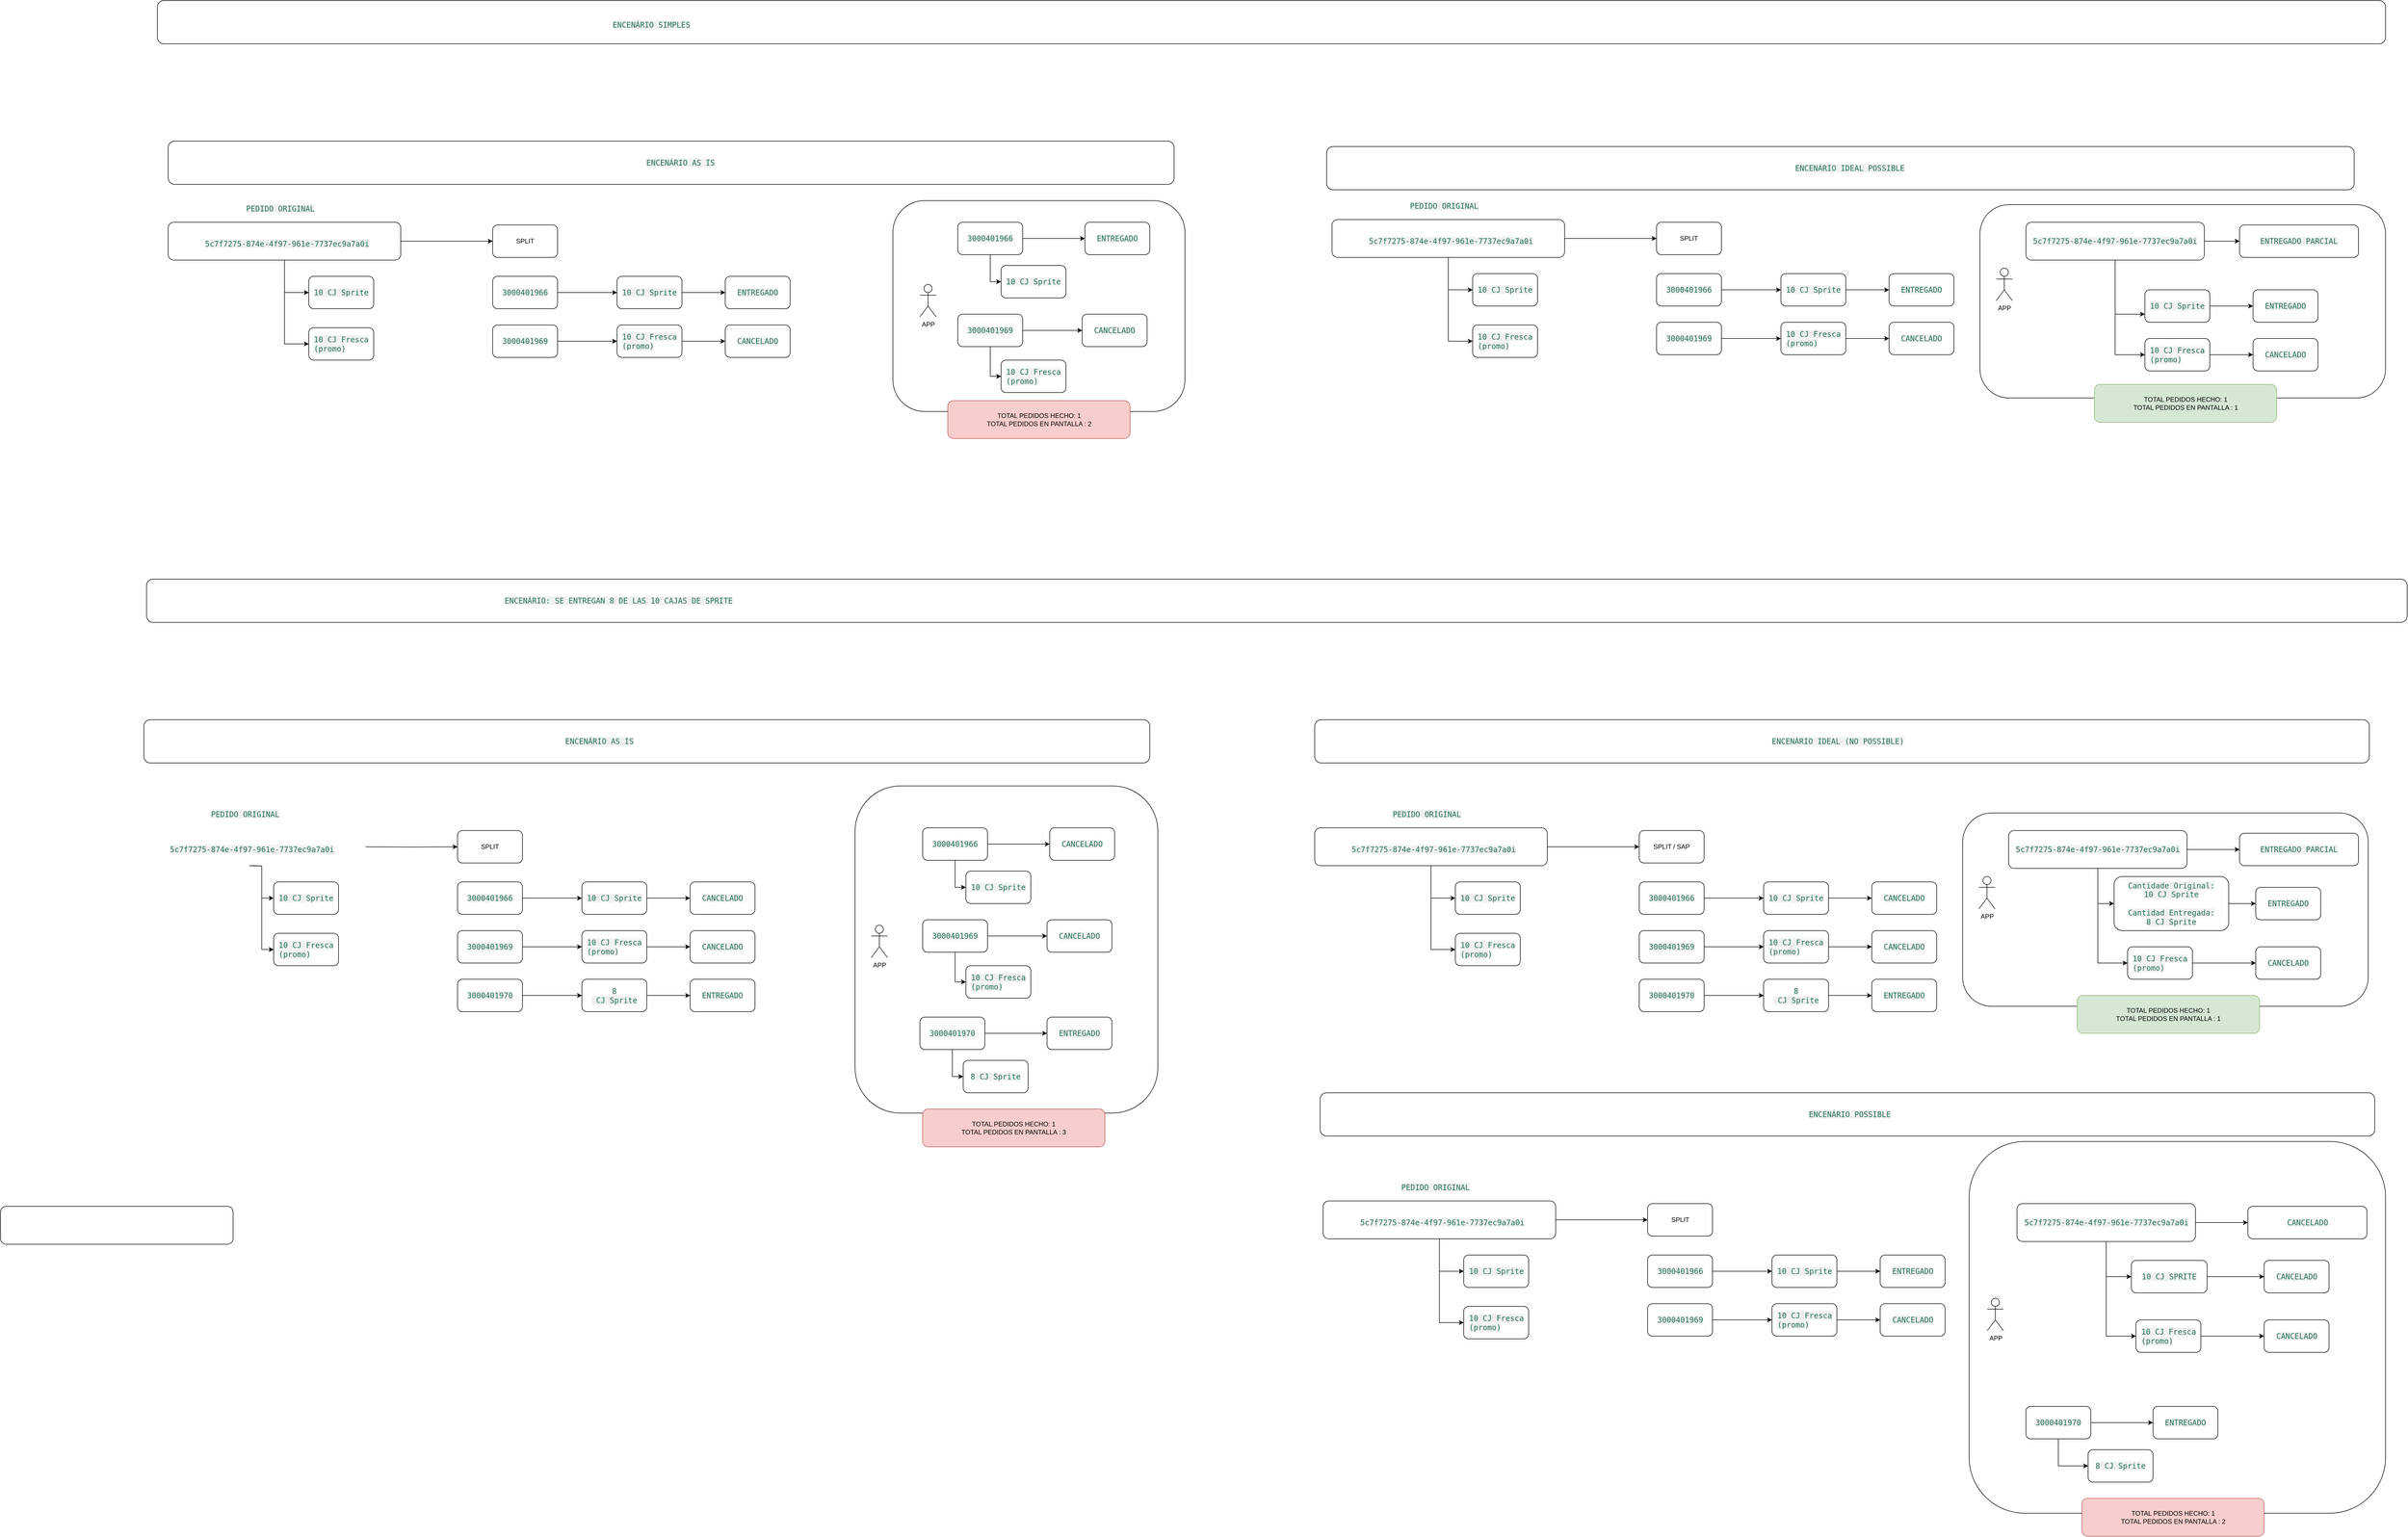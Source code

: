<mxfile version="28.0.7">
  <diagram name="Página-1" id="dc4JQ7U9wpAmECb3Nxks">
    <mxGraphModel dx="6740" dy="4994" grid="1" gridSize="10" guides="1" tooltips="1" connect="1" arrows="1" fold="1" page="1" pageScale="1" pageWidth="827" pageHeight="1169" math="0" shadow="0">
      <root>
        <mxCell id="0" />
        <mxCell id="1" parent="0" />
        <mxCell id="Pt1CYxI9YCP_ZI2bPCuh-199" value="" style="rounded=1;whiteSpace=wrap;html=1;fillColor=none;" vertex="1" parent="1">
          <mxGeometry x="3705" y="1260" width="770" height="687.5" as="geometry" />
        </mxCell>
        <mxCell id="Pt1CYxI9YCP_ZI2bPCuh-198" value="APP" style="shape=umlActor;verticalLabelPosition=bottom;verticalAlign=top;html=1;outlineConnect=0;" vertex="1" parent="1">
          <mxGeometry x="3738.5" y="1550" width="30" height="60" as="geometry" />
        </mxCell>
        <mxCell id="Pt1CYxI9YCP_ZI2bPCuh-125" value="" style="rounded=1;whiteSpace=wrap;html=1;fillColor=none;" vertex="1" parent="1">
          <mxGeometry x="1645" y="602.5" width="560" height="605" as="geometry" />
        </mxCell>
        <mxCell id="Pt1CYxI9YCP_ZI2bPCuh-1" value="" style="rounded=1;whiteSpace=wrap;html=1;" vertex="1" parent="1">
          <mxGeometry x="375" y="-590" width="1860" height="80" as="geometry" />
        </mxCell>
        <mxCell id="Pt1CYxI9YCP_ZI2bPCuh-2" value="&lt;div style=&quot;text-align: start;&quot;&gt;&lt;font face=&quot;Atlassian Mono, ui-monospace, Menlo, Segoe UI Mono, Ubuntu Mono, monospace&quot; color=&quot;#216e4e&quot;&gt;&lt;span style=&quot;font-size: 14px; white-space: pre; background-color: rgba(5, 21, 36, 0.06);&quot;&gt;ENCENÁRIO AS IS&lt;/span&gt;&lt;/font&gt;&lt;/div&gt;" style="text;html=1;align=center;verticalAlign=middle;whiteSpace=wrap;rounded=0;" vertex="1" parent="1">
          <mxGeometry x="1185" y="-565" width="275" height="30" as="geometry" />
        </mxCell>
        <mxCell id="Pt1CYxI9YCP_ZI2bPCuh-9" style="edgeStyle=orthogonalEdgeStyle;rounded=0;orthogonalLoop=1;jettySize=auto;html=1;entryX=0;entryY=0.5;entryDx=0;entryDy=0;" edge="1" parent="1" source="Pt1CYxI9YCP_ZI2bPCuh-4" target="Pt1CYxI9YCP_ZI2bPCuh-7">
          <mxGeometry relative="1" as="geometry" />
        </mxCell>
        <mxCell id="Pt1CYxI9YCP_ZI2bPCuh-10" style="edgeStyle=orthogonalEdgeStyle;rounded=0;orthogonalLoop=1;jettySize=auto;html=1;entryX=0;entryY=0.5;entryDx=0;entryDy=0;" edge="1" parent="1" source="Pt1CYxI9YCP_ZI2bPCuh-4" target="Pt1CYxI9YCP_ZI2bPCuh-8">
          <mxGeometry relative="1" as="geometry" />
        </mxCell>
        <mxCell id="Pt1CYxI9YCP_ZI2bPCuh-12" value="" style="edgeStyle=orthogonalEdgeStyle;rounded=0;orthogonalLoop=1;jettySize=auto;html=1;" edge="1" parent="1" source="Pt1CYxI9YCP_ZI2bPCuh-4" target="Pt1CYxI9YCP_ZI2bPCuh-11">
          <mxGeometry relative="1" as="geometry" />
        </mxCell>
        <mxCell id="Pt1CYxI9YCP_ZI2bPCuh-4" value="" style="rounded=1;whiteSpace=wrap;html=1;" vertex="1" parent="1">
          <mxGeometry x="375" y="-440" width="430" height="70" as="geometry" />
        </mxCell>
        <mxCell id="Pt1CYxI9YCP_ZI2bPCuh-5" value="&lt;span style=&quot;color: rgb(33, 110, 78); font-family: &amp;quot;Atlassian Mono&amp;quot;, ui-monospace, Menlo, &amp;quot;Segoe UI Mono&amp;quot;, &amp;quot;Ubuntu Mono&amp;quot;, monospace; font-size: 14px; text-align: start; white-space: pre; background-color: rgba(5, 21, 36, 0.06);&quot;&gt;5c7f7275-874e-4f97-961e-7737ec9a7a0i&lt;/span&gt;" style="text;html=1;align=center;verticalAlign=middle;whiteSpace=wrap;rounded=0;" vertex="1" parent="1">
          <mxGeometry x="565" y="-415" width="60" height="30" as="geometry" />
        </mxCell>
        <mxCell id="Pt1CYxI9YCP_ZI2bPCuh-6" value="&lt;font face=&quot;Atlassian Mono, ui-monospace, Menlo, Segoe UI Mono, Ubuntu Mono, monospace&quot; color=&quot;#216e4e&quot;&gt;&lt;span style=&quot;font-size: 14px; white-space: pre; background-color: rgba(5, 21, 36, 0.06);&quot;&gt;PEDIDO ORIGINAL&lt;/span&gt;&lt;/font&gt;" style="text;html=1;align=center;verticalAlign=middle;whiteSpace=wrap;rounded=0;" vertex="1" parent="1">
          <mxGeometry x="445" y="-480" width="275" height="30" as="geometry" />
        </mxCell>
        <mxCell id="Pt1CYxI9YCP_ZI2bPCuh-7" value="&lt;span style=&quot;color: rgb(33, 110, 78); font-family: &amp;quot;Atlassian Mono&amp;quot;, ui-monospace, Menlo, &amp;quot;Segoe UI Mono&amp;quot;, &amp;quot;Ubuntu Mono&amp;quot;, monospace; font-size: 14px; text-align: start; white-space: pre; background-color: rgba(5, 21, 36, 0.06);&quot;&gt;10 CJ Sprite&lt;/span&gt;" style="rounded=1;whiteSpace=wrap;html=1;" vertex="1" parent="1">
          <mxGeometry x="635" y="-340" width="120" height="60" as="geometry" />
        </mxCell>
        <mxCell id="Pt1CYxI9YCP_ZI2bPCuh-8" value="&lt;span style=&quot;color: rgb(33, 110, 78); font-family: &amp;quot;Atlassian Mono&amp;quot;, ui-monospace, Menlo, &amp;quot;Segoe UI Mono&amp;quot;, &amp;quot;Ubuntu Mono&amp;quot;, monospace; font-size: 14px; text-align: start; white-space: pre; background-color: rgba(5, 21, 36, 0.06);&quot;&gt;10 CJ Fresca&lt;/span&gt;&lt;div style=&quot;text-align: start;&quot;&gt;&lt;font face=&quot;Atlassian Mono, ui-monospace, Menlo, Segoe UI Mono, Ubuntu Mono, monospace&quot; color=&quot;#216e4e&quot;&gt;&lt;span style=&quot;font-size: 14px; white-space: pre; background-color: rgba(5, 21, 36, 0.06);&quot;&gt;(promo)&lt;/span&gt;&lt;/font&gt;&lt;/div&gt;" style="rounded=1;whiteSpace=wrap;html=1;" vertex="1" parent="1">
          <mxGeometry x="635" y="-245" width="120" height="60" as="geometry" />
        </mxCell>
        <mxCell id="Pt1CYxI9YCP_ZI2bPCuh-11" value="SPLIT" style="whiteSpace=wrap;html=1;rounded=1;" vertex="1" parent="1">
          <mxGeometry x="975" y="-435" width="120" height="60" as="geometry" />
        </mxCell>
        <mxCell id="Pt1CYxI9YCP_ZI2bPCuh-29" value="" style="edgeStyle=orthogonalEdgeStyle;rounded=0;orthogonalLoop=1;jettySize=auto;html=1;" edge="1" parent="1" source="Pt1CYxI9YCP_ZI2bPCuh-13" target="Pt1CYxI9YCP_ZI2bPCuh-28">
          <mxGeometry relative="1" as="geometry" />
        </mxCell>
        <mxCell id="Pt1CYxI9YCP_ZI2bPCuh-13" value="&lt;span style=&quot;color: rgb(33, 110, 78); font-family: &amp;quot;Atlassian Mono&amp;quot;, ui-monospace, Menlo, &amp;quot;Segoe UI Mono&amp;quot;, &amp;quot;Ubuntu Mono&amp;quot;, monospace; font-size: 14px; text-align: start; white-space: pre; background-color: rgba(5, 21, 36, 0.06);&quot;&gt;10 CJ Sprite&lt;/span&gt;" style="rounded=1;whiteSpace=wrap;html=1;" vertex="1" parent="1">
          <mxGeometry x="1205" y="-340" width="120" height="60" as="geometry" />
        </mxCell>
        <mxCell id="Pt1CYxI9YCP_ZI2bPCuh-15" style="edgeStyle=orthogonalEdgeStyle;rounded=0;orthogonalLoop=1;jettySize=auto;html=1;entryX=0;entryY=0.5;entryDx=0;entryDy=0;" edge="1" parent="1" source="Pt1CYxI9YCP_ZI2bPCuh-14" target="Pt1CYxI9YCP_ZI2bPCuh-13">
          <mxGeometry relative="1" as="geometry" />
        </mxCell>
        <mxCell id="Pt1CYxI9YCP_ZI2bPCuh-14" value="&lt;span style=&quot;color: rgb(33, 110, 78); font-family: &amp;quot;Atlassian Mono&amp;quot;, ui-monospace, Menlo, &amp;quot;Segoe UI Mono&amp;quot;, &amp;quot;Ubuntu Mono&amp;quot;, monospace; font-size: 14px; text-align: start; white-space: pre; background-color: rgba(5, 21, 36, 0.06);&quot;&gt;3000401966&lt;/span&gt;" style="rounded=1;whiteSpace=wrap;html=1;" vertex="1" parent="1">
          <mxGeometry x="975" y="-340" width="120" height="60" as="geometry" />
        </mxCell>
        <mxCell id="Pt1CYxI9YCP_ZI2bPCuh-31" value="" style="edgeStyle=orthogonalEdgeStyle;rounded=0;orthogonalLoop=1;jettySize=auto;html=1;" edge="1" parent="1" source="Pt1CYxI9YCP_ZI2bPCuh-16" target="Pt1CYxI9YCP_ZI2bPCuh-30">
          <mxGeometry relative="1" as="geometry" />
        </mxCell>
        <mxCell id="Pt1CYxI9YCP_ZI2bPCuh-16" value="&lt;span style=&quot;color: rgb(33, 110, 78); font-family: &amp;quot;Atlassian Mono&amp;quot;, ui-monospace, Menlo, &amp;quot;Segoe UI Mono&amp;quot;, &amp;quot;Ubuntu Mono&amp;quot;, monospace; font-size: 14px; text-align: start; white-space: pre; background-color: rgba(5, 21, 36, 0.06);&quot;&gt;10 CJ Fresca&lt;/span&gt;&lt;div style=&quot;text-align: start;&quot;&gt;&lt;font face=&quot;Atlassian Mono, ui-monospace, Menlo, Segoe UI Mono, Ubuntu Mono, monospace&quot; color=&quot;#216e4e&quot;&gt;&lt;span style=&quot;font-size: 14px; white-space: pre; background-color: rgba(5, 21, 36, 0.06);&quot;&gt;(promo)&lt;/span&gt;&lt;/font&gt;&lt;/div&gt;" style="rounded=1;whiteSpace=wrap;html=1;" vertex="1" parent="1">
          <mxGeometry x="1205" y="-250" width="120" height="60" as="geometry" />
        </mxCell>
        <mxCell id="Pt1CYxI9YCP_ZI2bPCuh-18" style="edgeStyle=orthogonalEdgeStyle;rounded=0;orthogonalLoop=1;jettySize=auto;html=1;entryX=0;entryY=0.5;entryDx=0;entryDy=0;" edge="1" parent="1" source="Pt1CYxI9YCP_ZI2bPCuh-17" target="Pt1CYxI9YCP_ZI2bPCuh-16">
          <mxGeometry relative="1" as="geometry" />
        </mxCell>
        <mxCell id="Pt1CYxI9YCP_ZI2bPCuh-17" value="&lt;span style=&quot;color: rgb(33, 110, 78); font-family: &amp;quot;Atlassian Mono&amp;quot;, ui-monospace, Menlo, &amp;quot;Segoe UI Mono&amp;quot;, &amp;quot;Ubuntu Mono&amp;quot;, monospace; font-size: 14px; text-align: start; white-space: pre; background-color: rgba(5, 21, 36, 0.06);&quot;&gt;3000401969&lt;/span&gt;" style="rounded=1;whiteSpace=wrap;html=1;" vertex="1" parent="1">
          <mxGeometry x="975" y="-250" width="120" height="60" as="geometry" />
        </mxCell>
        <mxCell id="Pt1CYxI9YCP_ZI2bPCuh-19" value="APP" style="shape=umlActor;verticalLabelPosition=bottom;verticalAlign=top;html=1;outlineConnect=0;" vertex="1" parent="1">
          <mxGeometry x="1765" y="-325" width="30" height="60" as="geometry" />
        </mxCell>
        <mxCell id="Pt1CYxI9YCP_ZI2bPCuh-20" value="&lt;span style=&quot;color: rgb(33, 110, 78); font-family: &amp;quot;Atlassian Mono&amp;quot;, ui-monospace, Menlo, &amp;quot;Segoe UI Mono&amp;quot;, &amp;quot;Ubuntu Mono&amp;quot;, monospace; font-size: 14px; text-align: start; white-space: pre; background-color: rgba(5, 21, 36, 0.06);&quot;&gt;ENTREGADO&lt;/span&gt;" style="rounded=1;whiteSpace=wrap;html=1;" vertex="1" parent="1">
          <mxGeometry x="2070" y="-440" width="120" height="60" as="geometry" />
        </mxCell>
        <mxCell id="Pt1CYxI9YCP_ZI2bPCuh-21" style="edgeStyle=orthogonalEdgeStyle;rounded=0;orthogonalLoop=1;jettySize=auto;html=1;entryX=0;entryY=0.5;entryDx=0;entryDy=0;" edge="1" parent="1" source="Pt1CYxI9YCP_ZI2bPCuh-22" target="Pt1CYxI9YCP_ZI2bPCuh-20">
          <mxGeometry relative="1" as="geometry" />
        </mxCell>
        <mxCell id="Pt1CYxI9YCP_ZI2bPCuh-68" style="edgeStyle=orthogonalEdgeStyle;rounded=0;orthogonalLoop=1;jettySize=auto;html=1;entryX=0;entryY=0.5;entryDx=0;entryDy=0;" edge="1" parent="1" source="Pt1CYxI9YCP_ZI2bPCuh-22" target="Pt1CYxI9YCP_ZI2bPCuh-67">
          <mxGeometry relative="1" as="geometry" />
        </mxCell>
        <mxCell id="Pt1CYxI9YCP_ZI2bPCuh-22" value="&lt;span style=&quot;color: rgb(33, 110, 78); font-family: &amp;quot;Atlassian Mono&amp;quot;, ui-monospace, Menlo, &amp;quot;Segoe UI Mono&amp;quot;, &amp;quot;Ubuntu Mono&amp;quot;, monospace; font-size: 14px; text-align: start; white-space: pre; background-color: rgba(5, 21, 36, 0.06);&quot;&gt;3000401966&lt;/span&gt;" style="rounded=1;whiteSpace=wrap;html=1;" vertex="1" parent="1">
          <mxGeometry x="1835" y="-440" width="120" height="60" as="geometry" />
        </mxCell>
        <mxCell id="Pt1CYxI9YCP_ZI2bPCuh-23" value="&lt;div style=&quot;text-align: start;&quot;&gt;&lt;font face=&quot;Atlassian Mono, ui-monospace, Menlo, Segoe UI Mono, Ubuntu Mono, monospace&quot; color=&quot;#216e4e&quot;&gt;&lt;span style=&quot;font-size: 14px; white-space: pre; background-color: rgba(5, 21, 36, 0.06);&quot;&gt;CANCELADO&lt;/span&gt;&lt;/font&gt;&lt;/div&gt;" style="rounded=1;whiteSpace=wrap;html=1;" vertex="1" parent="1">
          <mxGeometry x="2065" y="-270" width="120" height="60" as="geometry" />
        </mxCell>
        <mxCell id="Pt1CYxI9YCP_ZI2bPCuh-24" style="edgeStyle=orthogonalEdgeStyle;rounded=0;orthogonalLoop=1;jettySize=auto;html=1;entryX=0;entryY=0.5;entryDx=0;entryDy=0;" edge="1" parent="1" source="Pt1CYxI9YCP_ZI2bPCuh-25" target="Pt1CYxI9YCP_ZI2bPCuh-23">
          <mxGeometry relative="1" as="geometry" />
        </mxCell>
        <mxCell id="Pt1CYxI9YCP_ZI2bPCuh-70" style="edgeStyle=orthogonalEdgeStyle;rounded=0;orthogonalLoop=1;jettySize=auto;html=1;entryX=0;entryY=0.5;entryDx=0;entryDy=0;" edge="1" parent="1" source="Pt1CYxI9YCP_ZI2bPCuh-25" target="Pt1CYxI9YCP_ZI2bPCuh-69">
          <mxGeometry relative="1" as="geometry" />
        </mxCell>
        <mxCell id="Pt1CYxI9YCP_ZI2bPCuh-25" value="&lt;span style=&quot;color: rgb(33, 110, 78); font-family: &amp;quot;Atlassian Mono&amp;quot;, ui-monospace, Menlo, &amp;quot;Segoe UI Mono&amp;quot;, &amp;quot;Ubuntu Mono&amp;quot;, monospace; font-size: 14px; text-align: start; white-space: pre; background-color: rgba(5, 21, 36, 0.06);&quot;&gt;3000401969&lt;/span&gt;" style="rounded=1;whiteSpace=wrap;html=1;" vertex="1" parent="1">
          <mxGeometry x="1835" y="-270" width="120" height="60" as="geometry" />
        </mxCell>
        <mxCell id="Pt1CYxI9YCP_ZI2bPCuh-26" value="" style="rounded=1;whiteSpace=wrap;html=1;" vertex="1" parent="1">
          <mxGeometry x="2517" y="-580" width="1900" height="80" as="geometry" />
        </mxCell>
        <mxCell id="Pt1CYxI9YCP_ZI2bPCuh-27" value="&lt;div style=&quot;text-align: start;&quot;&gt;&lt;font face=&quot;Atlassian Mono, ui-monospace, Menlo, Segoe UI Mono, Ubuntu Mono, monospace&quot; color=&quot;#216e4e&quot;&gt;&lt;span style=&quot;font-size: 14px; white-space: pre; background-color: rgba(5, 21, 36, 0.06);&quot;&gt;ENCENÁRIO IDEAL POSSIBLE&lt;/span&gt;&lt;/font&gt;&lt;/div&gt;" style="text;html=1;align=center;verticalAlign=middle;whiteSpace=wrap;rounded=0;" vertex="1" parent="1">
          <mxGeometry x="3347" y="-555" width="275" height="30" as="geometry" />
        </mxCell>
        <mxCell id="Pt1CYxI9YCP_ZI2bPCuh-28" value="&lt;span style=&quot;color: rgb(33, 110, 78); font-family: &amp;quot;Atlassian Mono&amp;quot;, ui-monospace, Menlo, &amp;quot;Segoe UI Mono&amp;quot;, &amp;quot;Ubuntu Mono&amp;quot;, monospace; font-size: 14px; text-align: start; white-space: pre; background-color: rgba(5, 21, 36, 0.06);&quot;&gt;ENTREGADO&lt;/span&gt;" style="rounded=1;whiteSpace=wrap;html=1;" vertex="1" parent="1">
          <mxGeometry x="1405" y="-340" width="120" height="60" as="geometry" />
        </mxCell>
        <mxCell id="Pt1CYxI9YCP_ZI2bPCuh-30" value="&lt;div style=&quot;text-align: start;&quot;&gt;&lt;font face=&quot;Atlassian Mono, ui-monospace, Menlo, Segoe UI Mono, Ubuntu Mono, monospace&quot; color=&quot;#216e4e&quot;&gt;&lt;span style=&quot;font-size: 14px; white-space: pre; background-color: rgba(5, 21, 36, 0.06);&quot;&gt;CANCELADO&lt;/span&gt;&lt;/font&gt;&lt;/div&gt;" style="rounded=1;whiteSpace=wrap;html=1;" vertex="1" parent="1">
          <mxGeometry x="1405" y="-250" width="120" height="60" as="geometry" />
        </mxCell>
        <mxCell id="Pt1CYxI9YCP_ZI2bPCuh-36" value="" style="rounded=1;whiteSpace=wrap;html=1;fillColor=none;" vertex="1" parent="1">
          <mxGeometry x="1715" y="-480" width="540" height="390" as="geometry" />
        </mxCell>
        <mxCell id="Pt1CYxI9YCP_ZI2bPCuh-40" style="edgeStyle=orthogonalEdgeStyle;rounded=0;orthogonalLoop=1;jettySize=auto;html=1;entryX=0;entryY=0.5;entryDx=0;entryDy=0;" edge="1" parent="1" source="Pt1CYxI9YCP_ZI2bPCuh-43" target="Pt1CYxI9YCP_ZI2bPCuh-46">
          <mxGeometry relative="1" as="geometry" />
        </mxCell>
        <mxCell id="Pt1CYxI9YCP_ZI2bPCuh-41" style="edgeStyle=orthogonalEdgeStyle;rounded=0;orthogonalLoop=1;jettySize=auto;html=1;entryX=0;entryY=0.5;entryDx=0;entryDy=0;" edge="1" parent="1" source="Pt1CYxI9YCP_ZI2bPCuh-43" target="Pt1CYxI9YCP_ZI2bPCuh-47">
          <mxGeometry relative="1" as="geometry" />
        </mxCell>
        <mxCell id="Pt1CYxI9YCP_ZI2bPCuh-42" value="" style="edgeStyle=orthogonalEdgeStyle;rounded=0;orthogonalLoop=1;jettySize=auto;html=1;" edge="1" parent="1" source="Pt1CYxI9YCP_ZI2bPCuh-43" target="Pt1CYxI9YCP_ZI2bPCuh-48">
          <mxGeometry relative="1" as="geometry" />
        </mxCell>
        <mxCell id="Pt1CYxI9YCP_ZI2bPCuh-43" value="" style="rounded=1;whiteSpace=wrap;html=1;" vertex="1" parent="1">
          <mxGeometry x="2527" y="-445" width="430" height="70" as="geometry" />
        </mxCell>
        <mxCell id="Pt1CYxI9YCP_ZI2bPCuh-44" value="&lt;span style=&quot;color: rgb(33, 110, 78); font-family: &amp;quot;Atlassian Mono&amp;quot;, ui-monospace, Menlo, &amp;quot;Segoe UI Mono&amp;quot;, &amp;quot;Ubuntu Mono&amp;quot;, monospace; font-size: 14px; text-align: start; white-space: pre; background-color: rgba(5, 21, 36, 0.06);&quot;&gt;5c7f7275-874e-4f97-961e-7737ec9a7a0i&lt;/span&gt;" style="text;html=1;align=center;verticalAlign=middle;whiteSpace=wrap;rounded=0;" vertex="1" parent="1">
          <mxGeometry x="2717" y="-420" width="60" height="30" as="geometry" />
        </mxCell>
        <mxCell id="Pt1CYxI9YCP_ZI2bPCuh-45" value="&lt;font face=&quot;Atlassian Mono, ui-monospace, Menlo, Segoe UI Mono, Ubuntu Mono, monospace&quot; color=&quot;#216e4e&quot;&gt;&lt;span style=&quot;font-size: 14px; white-space: pre; background-color: rgba(5, 21, 36, 0.06);&quot;&gt;PEDIDO ORIGINAL&lt;/span&gt;&lt;/font&gt;" style="text;html=1;align=center;verticalAlign=middle;whiteSpace=wrap;rounded=0;" vertex="1" parent="1">
          <mxGeometry x="2597" y="-485" width="275" height="30" as="geometry" />
        </mxCell>
        <mxCell id="Pt1CYxI9YCP_ZI2bPCuh-46" value="&lt;span style=&quot;color: rgb(33, 110, 78); font-family: &amp;quot;Atlassian Mono&amp;quot;, ui-monospace, Menlo, &amp;quot;Segoe UI Mono&amp;quot;, &amp;quot;Ubuntu Mono&amp;quot;, monospace; font-size: 14px; text-align: start; white-space: pre; background-color: rgba(5, 21, 36, 0.06);&quot;&gt;10 CJ Sprite&lt;/span&gt;" style="rounded=1;whiteSpace=wrap;html=1;" vertex="1" parent="1">
          <mxGeometry x="2787" y="-345" width="120" height="60" as="geometry" />
        </mxCell>
        <mxCell id="Pt1CYxI9YCP_ZI2bPCuh-47" value="&lt;span style=&quot;color: rgb(33, 110, 78); font-family: &amp;quot;Atlassian Mono&amp;quot;, ui-monospace, Menlo, &amp;quot;Segoe UI Mono&amp;quot;, &amp;quot;Ubuntu Mono&amp;quot;, monospace; font-size: 14px; text-align: start; white-space: pre; background-color: rgba(5, 21, 36, 0.06);&quot;&gt;10 CJ Fresca&lt;/span&gt;&lt;div style=&quot;text-align: start;&quot;&gt;&lt;font face=&quot;Atlassian Mono, ui-monospace, Menlo, Segoe UI Mono, Ubuntu Mono, monospace&quot; color=&quot;#216e4e&quot;&gt;&lt;span style=&quot;font-size: 14px; white-space: pre; background-color: rgba(5, 21, 36, 0.06);&quot;&gt;(promo)&lt;/span&gt;&lt;/font&gt;&lt;/div&gt;" style="rounded=1;whiteSpace=wrap;html=1;" vertex="1" parent="1">
          <mxGeometry x="2787" y="-250" width="120" height="60" as="geometry" />
        </mxCell>
        <mxCell id="Pt1CYxI9YCP_ZI2bPCuh-48" value="SPLIT" style="whiteSpace=wrap;html=1;rounded=1;" vertex="1" parent="1">
          <mxGeometry x="3127" y="-440" width="120" height="60" as="geometry" />
        </mxCell>
        <mxCell id="Pt1CYxI9YCP_ZI2bPCuh-49" value="" style="edgeStyle=orthogonalEdgeStyle;rounded=0;orthogonalLoop=1;jettySize=auto;html=1;" edge="1" parent="1" source="Pt1CYxI9YCP_ZI2bPCuh-50" target="Pt1CYxI9YCP_ZI2bPCuh-57">
          <mxGeometry relative="1" as="geometry" />
        </mxCell>
        <mxCell id="Pt1CYxI9YCP_ZI2bPCuh-50" value="&lt;span style=&quot;color: rgb(33, 110, 78); font-family: &amp;quot;Atlassian Mono&amp;quot;, ui-monospace, Menlo, &amp;quot;Segoe UI Mono&amp;quot;, &amp;quot;Ubuntu Mono&amp;quot;, monospace; font-size: 14px; text-align: start; white-space: pre; background-color: rgba(5, 21, 36, 0.06);&quot;&gt;10 CJ Sprite&lt;/span&gt;" style="rounded=1;whiteSpace=wrap;html=1;" vertex="1" parent="1">
          <mxGeometry x="3357" y="-345" width="120" height="60" as="geometry" />
        </mxCell>
        <mxCell id="Pt1CYxI9YCP_ZI2bPCuh-51" style="edgeStyle=orthogonalEdgeStyle;rounded=0;orthogonalLoop=1;jettySize=auto;html=1;entryX=0;entryY=0.5;entryDx=0;entryDy=0;" edge="1" parent="1" source="Pt1CYxI9YCP_ZI2bPCuh-52" target="Pt1CYxI9YCP_ZI2bPCuh-50">
          <mxGeometry relative="1" as="geometry" />
        </mxCell>
        <mxCell id="Pt1CYxI9YCP_ZI2bPCuh-52" value="&lt;span style=&quot;color: rgb(33, 110, 78); font-family: &amp;quot;Atlassian Mono&amp;quot;, ui-monospace, Menlo, &amp;quot;Segoe UI Mono&amp;quot;, &amp;quot;Ubuntu Mono&amp;quot;, monospace; font-size: 14px; text-align: start; white-space: pre; background-color: rgba(5, 21, 36, 0.06);&quot;&gt;3000401966&lt;/span&gt;" style="rounded=1;whiteSpace=wrap;html=1;" vertex="1" parent="1">
          <mxGeometry x="3127" y="-345" width="120" height="60" as="geometry" />
        </mxCell>
        <mxCell id="Pt1CYxI9YCP_ZI2bPCuh-53" value="" style="edgeStyle=orthogonalEdgeStyle;rounded=0;orthogonalLoop=1;jettySize=auto;html=1;" edge="1" parent="1" source="Pt1CYxI9YCP_ZI2bPCuh-54" target="Pt1CYxI9YCP_ZI2bPCuh-58">
          <mxGeometry relative="1" as="geometry" />
        </mxCell>
        <mxCell id="Pt1CYxI9YCP_ZI2bPCuh-54" value="&lt;span style=&quot;color: rgb(33, 110, 78); font-family: &amp;quot;Atlassian Mono&amp;quot;, ui-monospace, Menlo, &amp;quot;Segoe UI Mono&amp;quot;, &amp;quot;Ubuntu Mono&amp;quot;, monospace; font-size: 14px; text-align: start; white-space: pre; background-color: rgba(5, 21, 36, 0.06);&quot;&gt;10 CJ Fresca&lt;/span&gt;&lt;div style=&quot;text-align: start;&quot;&gt;&lt;font face=&quot;Atlassian Mono, ui-monospace, Menlo, Segoe UI Mono, Ubuntu Mono, monospace&quot; color=&quot;#216e4e&quot;&gt;&lt;span style=&quot;font-size: 14px; white-space: pre; background-color: rgba(5, 21, 36, 0.06);&quot;&gt;(promo)&lt;/span&gt;&lt;/font&gt;&lt;/div&gt;" style="rounded=1;whiteSpace=wrap;html=1;" vertex="1" parent="1">
          <mxGeometry x="3357" y="-255" width="120" height="60" as="geometry" />
        </mxCell>
        <mxCell id="Pt1CYxI9YCP_ZI2bPCuh-55" style="edgeStyle=orthogonalEdgeStyle;rounded=0;orthogonalLoop=1;jettySize=auto;html=1;entryX=0;entryY=0.5;entryDx=0;entryDy=0;" edge="1" parent="1" source="Pt1CYxI9YCP_ZI2bPCuh-56" target="Pt1CYxI9YCP_ZI2bPCuh-54">
          <mxGeometry relative="1" as="geometry" />
        </mxCell>
        <mxCell id="Pt1CYxI9YCP_ZI2bPCuh-56" value="&lt;span style=&quot;color: rgb(33, 110, 78); font-family: &amp;quot;Atlassian Mono&amp;quot;, ui-monospace, Menlo, &amp;quot;Segoe UI Mono&amp;quot;, &amp;quot;Ubuntu Mono&amp;quot;, monospace; font-size: 14px; text-align: start; white-space: pre; background-color: rgba(5, 21, 36, 0.06);&quot;&gt;3000401969&lt;/span&gt;" style="rounded=1;whiteSpace=wrap;html=1;" vertex="1" parent="1">
          <mxGeometry x="3127" y="-255" width="120" height="60" as="geometry" />
        </mxCell>
        <mxCell id="Pt1CYxI9YCP_ZI2bPCuh-57" value="&lt;span style=&quot;color: rgb(33, 110, 78); font-family: &amp;quot;Atlassian Mono&amp;quot;, ui-monospace, Menlo, &amp;quot;Segoe UI Mono&amp;quot;, &amp;quot;Ubuntu Mono&amp;quot;, monospace; font-size: 14px; text-align: start; white-space: pre; background-color: rgba(5, 21, 36, 0.06);&quot;&gt;ENTREGADO&lt;/span&gt;" style="rounded=1;whiteSpace=wrap;html=1;" vertex="1" parent="1">
          <mxGeometry x="3557" y="-345" width="120" height="60" as="geometry" />
        </mxCell>
        <mxCell id="Pt1CYxI9YCP_ZI2bPCuh-58" value="&lt;div style=&quot;text-align: start;&quot;&gt;&lt;font face=&quot;Atlassian Mono, ui-monospace, Menlo, Segoe UI Mono, Ubuntu Mono, monospace&quot; color=&quot;#216e4e&quot;&gt;&lt;span style=&quot;font-size: 14px; white-space: pre; background-color: rgba(5, 21, 36, 0.06);&quot;&gt;CANCELADO&lt;/span&gt;&lt;/font&gt;&lt;/div&gt;" style="rounded=1;whiteSpace=wrap;html=1;" vertex="1" parent="1">
          <mxGeometry x="3557" y="-255" width="120" height="60" as="geometry" />
        </mxCell>
        <mxCell id="Pt1CYxI9YCP_ZI2bPCuh-59" value="APP" style="shape=umlActor;verticalLabelPosition=bottom;verticalAlign=top;html=1;outlineConnect=0;" vertex="1" parent="1">
          <mxGeometry x="3755" y="-355" width="30" height="60" as="geometry" />
        </mxCell>
        <mxCell id="Pt1CYxI9YCP_ZI2bPCuh-66" value="" style="rounded=1;whiteSpace=wrap;html=1;fillColor=none;" vertex="1" parent="1">
          <mxGeometry x="3725" y="-472.5" width="750" height="357.5" as="geometry" />
        </mxCell>
        <mxCell id="Pt1CYxI9YCP_ZI2bPCuh-67" value="&lt;span style=&quot;color: rgb(33, 110, 78); font-family: &amp;quot;Atlassian Mono&amp;quot;, ui-monospace, Menlo, &amp;quot;Segoe UI Mono&amp;quot;, &amp;quot;Ubuntu Mono&amp;quot;, monospace; font-size: 14px; text-align: start; white-space: pre; background-color: rgba(5, 21, 36, 0.06);&quot;&gt;10 CJ Sprite&lt;/span&gt;" style="rounded=1;whiteSpace=wrap;html=1;" vertex="1" parent="1">
          <mxGeometry x="1915" y="-360" width="120" height="60" as="geometry" />
        </mxCell>
        <mxCell id="Pt1CYxI9YCP_ZI2bPCuh-69" value="&lt;span style=&quot;color: rgb(33, 110, 78); font-family: &amp;quot;Atlassian Mono&amp;quot;, ui-monospace, Menlo, &amp;quot;Segoe UI Mono&amp;quot;, &amp;quot;Ubuntu Mono&amp;quot;, monospace; font-size: 14px; text-align: start; white-space: pre; background-color: rgba(5, 21, 36, 0.06);&quot;&gt;10 CJ Fresca&lt;/span&gt;&lt;div style=&quot;text-align: start;&quot;&gt;&lt;font face=&quot;Atlassian Mono, ui-monospace, Menlo, Segoe UI Mono, Ubuntu Mono, monospace&quot; color=&quot;#216e4e&quot;&gt;&lt;span style=&quot;font-size: 14px; white-space: pre; background-color: rgba(5, 21, 36, 0.06);&quot;&gt;(promo)&lt;/span&gt;&lt;/font&gt;&lt;/div&gt;" style="rounded=1;whiteSpace=wrap;html=1;" vertex="1" parent="1">
          <mxGeometry x="1915" y="-185" width="120" height="60" as="geometry" />
        </mxCell>
        <mxCell id="Pt1CYxI9YCP_ZI2bPCuh-81" style="edgeStyle=orthogonalEdgeStyle;rounded=0;orthogonalLoop=1;jettySize=auto;html=1;" edge="1" parent="1" source="Pt1CYxI9YCP_ZI2bPCuh-75" target="Pt1CYxI9YCP_ZI2bPCuh-80">
          <mxGeometry relative="1" as="geometry" />
        </mxCell>
        <mxCell id="Pt1CYxI9YCP_ZI2bPCuh-87" style="edgeStyle=orthogonalEdgeStyle;rounded=0;orthogonalLoop=1;jettySize=auto;html=1;entryX=0;entryY=0.75;entryDx=0;entryDy=0;" edge="1" parent="1" source="Pt1CYxI9YCP_ZI2bPCuh-75" target="Pt1CYxI9YCP_ZI2bPCuh-82">
          <mxGeometry relative="1" as="geometry" />
        </mxCell>
        <mxCell id="Pt1CYxI9YCP_ZI2bPCuh-88" style="edgeStyle=orthogonalEdgeStyle;rounded=0;orthogonalLoop=1;jettySize=auto;html=1;entryX=0;entryY=0.5;entryDx=0;entryDy=0;" edge="1" parent="1" source="Pt1CYxI9YCP_ZI2bPCuh-75" target="Pt1CYxI9YCP_ZI2bPCuh-83">
          <mxGeometry relative="1" as="geometry" />
        </mxCell>
        <mxCell id="Pt1CYxI9YCP_ZI2bPCuh-75" value="" style="rounded=1;whiteSpace=wrap;html=1;" vertex="1" parent="1">
          <mxGeometry x="3810" y="-440" width="330" height="70" as="geometry" />
        </mxCell>
        <mxCell id="Pt1CYxI9YCP_ZI2bPCuh-76" value="&lt;span style=&quot;color: rgb(33, 110, 78); font-family: &amp;quot;Atlassian Mono&amp;quot;, ui-monospace, Menlo, &amp;quot;Segoe UI Mono&amp;quot;, &amp;quot;Ubuntu Mono&amp;quot;, monospace; font-size: 14px; text-align: start; white-space: pre; background-color: rgba(5, 21, 36, 0.06);&quot;&gt;5c7f7275-874e-4f97-961e-7737ec9a7a0i&lt;/span&gt;" style="text;html=1;align=center;verticalAlign=middle;whiteSpace=wrap;rounded=0;" vertex="1" parent="1">
          <mxGeometry x="3945" y="-420" width="60" height="30" as="geometry" />
        </mxCell>
        <mxCell id="Pt1CYxI9YCP_ZI2bPCuh-80" value="&lt;span style=&quot;color: rgb(33, 110, 78); font-family: &amp;quot;Atlassian Mono&amp;quot;, ui-monospace, Menlo, &amp;quot;Segoe UI Mono&amp;quot;, &amp;quot;Ubuntu Mono&amp;quot;, monospace; font-size: 14px; text-align: start; white-space: pre; background-color: rgba(5, 21, 36, 0.06);&quot;&gt;ENTREGADO PARCIAL&lt;/span&gt;" style="rounded=1;whiteSpace=wrap;html=1;" vertex="1" parent="1">
          <mxGeometry x="4205" y="-435" width="220" height="60" as="geometry" />
        </mxCell>
        <mxCell id="Pt1CYxI9YCP_ZI2bPCuh-89" style="edgeStyle=orthogonalEdgeStyle;rounded=0;orthogonalLoop=1;jettySize=auto;html=1;exitX=1;exitY=0.5;exitDx=0;exitDy=0;entryX=0;entryY=0.5;entryDx=0;entryDy=0;" edge="1" parent="1" source="Pt1CYxI9YCP_ZI2bPCuh-82" target="Pt1CYxI9YCP_ZI2bPCuh-84">
          <mxGeometry relative="1" as="geometry" />
        </mxCell>
        <mxCell id="Pt1CYxI9YCP_ZI2bPCuh-82" value="&lt;span style=&quot;color: rgb(33, 110, 78); font-family: &amp;quot;Atlassian Mono&amp;quot;, ui-monospace, Menlo, &amp;quot;Segoe UI Mono&amp;quot;, &amp;quot;Ubuntu Mono&amp;quot;, monospace; font-size: 14px; text-align: start; white-space: pre; background-color: rgba(5, 21, 36, 0.06);&quot;&gt;10 CJ Sprite&lt;/span&gt;" style="rounded=1;whiteSpace=wrap;html=1;" vertex="1" parent="1">
          <mxGeometry x="4030" y="-315" width="120" height="60" as="geometry" />
        </mxCell>
        <mxCell id="Pt1CYxI9YCP_ZI2bPCuh-90" style="edgeStyle=orthogonalEdgeStyle;rounded=0;orthogonalLoop=1;jettySize=auto;html=1;entryX=0;entryY=0.5;entryDx=0;entryDy=0;" edge="1" parent="1" source="Pt1CYxI9YCP_ZI2bPCuh-83" target="Pt1CYxI9YCP_ZI2bPCuh-85">
          <mxGeometry relative="1" as="geometry" />
        </mxCell>
        <mxCell id="Pt1CYxI9YCP_ZI2bPCuh-83" value="&lt;span style=&quot;color: rgb(33, 110, 78); font-family: &amp;quot;Atlassian Mono&amp;quot;, ui-monospace, Menlo, &amp;quot;Segoe UI Mono&amp;quot;, &amp;quot;Ubuntu Mono&amp;quot;, monospace; font-size: 14px; text-align: start; white-space: pre; background-color: rgba(5, 21, 36, 0.06);&quot;&gt;10 CJ Fresca&lt;/span&gt;&lt;div style=&quot;text-align: start;&quot;&gt;&lt;font face=&quot;Atlassian Mono, ui-monospace, Menlo, Segoe UI Mono, Ubuntu Mono, monospace&quot; color=&quot;#216e4e&quot;&gt;&lt;span style=&quot;font-size: 14px; white-space: pre; background-color: rgba(5, 21, 36, 0.06);&quot;&gt;(promo)&lt;/span&gt;&lt;/font&gt;&lt;/div&gt;" style="rounded=1;whiteSpace=wrap;html=1;" vertex="1" parent="1">
          <mxGeometry x="4030" y="-225" width="120" height="60" as="geometry" />
        </mxCell>
        <mxCell id="Pt1CYxI9YCP_ZI2bPCuh-84" value="&lt;span style=&quot;color: rgb(33, 110, 78); font-family: &amp;quot;Atlassian Mono&amp;quot;, ui-monospace, Menlo, &amp;quot;Segoe UI Mono&amp;quot;, &amp;quot;Ubuntu Mono&amp;quot;, monospace; font-size: 14px; text-align: start; white-space: pre; background-color: rgba(5, 21, 36, 0.06);&quot;&gt;ENTREGADO&lt;/span&gt;" style="rounded=1;whiteSpace=wrap;html=1;" vertex="1" parent="1">
          <mxGeometry x="4230" y="-315" width="120" height="60" as="geometry" />
        </mxCell>
        <mxCell id="Pt1CYxI9YCP_ZI2bPCuh-85" value="&lt;div style=&quot;text-align: start;&quot;&gt;&lt;font face=&quot;Atlassian Mono, ui-monospace, Menlo, Segoe UI Mono, Ubuntu Mono, monospace&quot; color=&quot;#216e4e&quot;&gt;&lt;span style=&quot;font-size: 14px; white-space: pre; background-color: rgba(5, 21, 36, 0.06);&quot;&gt;CANCELADO&lt;/span&gt;&lt;/font&gt;&lt;/div&gt;" style="rounded=1;whiteSpace=wrap;html=1;" vertex="1" parent="1">
          <mxGeometry x="4230" y="-225" width="120" height="60" as="geometry" />
        </mxCell>
        <mxCell id="Pt1CYxI9YCP_ZI2bPCuh-91" value="" style="rounded=1;whiteSpace=wrap;html=1;" vertex="1" parent="1">
          <mxGeometry x="335" y="220" width="4180" height="80" as="geometry" />
        </mxCell>
        <mxCell id="Pt1CYxI9YCP_ZI2bPCuh-92" value="&lt;div style=&quot;text-align: start;&quot;&gt;&lt;font face=&quot;Atlassian Mono, ui-monospace, Menlo, Segoe UI Mono, Ubuntu Mono, monospace&quot; color=&quot;#216e4e&quot;&gt;&lt;span style=&quot;font-size: 14px; white-space: pre; background-color: rgba(5, 21, 36, 0.06);&quot;&gt;ENCENÁRIO: SE ENTREGAN 8 DE LAS 10 CAJAS DE SPRITE&lt;/span&gt;&lt;/font&gt;&lt;/div&gt;" style="text;html=1;align=center;verticalAlign=middle;whiteSpace=wrap;rounded=0;" vertex="1" parent="1">
          <mxGeometry x="935" y="245" width="546" height="30" as="geometry" />
        </mxCell>
        <mxCell id="Pt1CYxI9YCP_ZI2bPCuh-93" value="" style="rounded=1;whiteSpace=wrap;html=1;" vertex="1" parent="1">
          <mxGeometry x="355" y="-850" width="4120" height="80" as="geometry" />
        </mxCell>
        <mxCell id="Pt1CYxI9YCP_ZI2bPCuh-94" value="&lt;span style=&quot;color: rgb(33, 110, 78); font-family: &amp;quot;Atlassian Mono&amp;quot;, ui-monospace, Menlo, &amp;quot;Segoe UI Mono&amp;quot;, &amp;quot;Ubuntu Mono&amp;quot;, monospace; font-size: 14px; font-style: normal; font-variant-ligatures: normal; font-variant-caps: normal; font-weight: 400; letter-spacing: normal; orphans: 2; text-align: start; text-indent: 0px; text-transform: none; widows: 2; word-spacing: 0px; -webkit-text-stroke-width: 0px; white-space: pre; background-color: rgba(5, 21, 36, 0.06); text-decoration-thickness: initial; text-decoration-style: initial; text-decoration-color: initial; float: none; display: inline !important;&quot;&gt;ENCENÁRIO SIMPLES&lt;/span&gt;" style="text;whiteSpace=wrap;html=1;" vertex="1" parent="1">
          <mxGeometry x="1195" y="-820" width="160" height="40" as="geometry" />
        </mxCell>
        <mxCell id="Pt1CYxI9YCP_ZI2bPCuh-95" value="" style="rounded=1;whiteSpace=wrap;html=1;" vertex="1" parent="1">
          <mxGeometry x="330" y="480" width="1860" height="80" as="geometry" />
        </mxCell>
        <mxCell id="Pt1CYxI9YCP_ZI2bPCuh-96" value="&lt;div style=&quot;text-align: start;&quot;&gt;&lt;font face=&quot;Atlassian Mono, ui-monospace, Menlo, Segoe UI Mono, Ubuntu Mono, monospace&quot; color=&quot;#216e4e&quot;&gt;&lt;span style=&quot;font-size: 14px; white-space: pre; background-color: rgba(5, 21, 36, 0.06);&quot;&gt;ENCENÁRIO AS IS&lt;/span&gt;&lt;/font&gt;&lt;/div&gt;" style="text;html=1;align=center;verticalAlign=middle;whiteSpace=wrap;rounded=0;" vertex="1" parent="1">
          <mxGeometry x="1035" y="505" width="275" height="30" as="geometry" />
        </mxCell>
        <mxCell id="Pt1CYxI9YCP_ZI2bPCuh-97" style="edgeStyle=orthogonalEdgeStyle;rounded=0;orthogonalLoop=1;jettySize=auto;html=1;entryX=0;entryY=0.5;entryDx=0;entryDy=0;" edge="1" parent="1" target="Pt1CYxI9YCP_ZI2bPCuh-103">
          <mxGeometry relative="1" as="geometry">
            <mxPoint x="525" y="750.0" as="sourcePoint" />
          </mxGeometry>
        </mxCell>
        <mxCell id="Pt1CYxI9YCP_ZI2bPCuh-98" style="edgeStyle=orthogonalEdgeStyle;rounded=0;orthogonalLoop=1;jettySize=auto;html=1;entryX=0;entryY=0.5;entryDx=0;entryDy=0;" edge="1" parent="1" target="Pt1CYxI9YCP_ZI2bPCuh-104">
          <mxGeometry relative="1" as="geometry">
            <mxPoint x="525" y="750.0" as="sourcePoint" />
          </mxGeometry>
        </mxCell>
        <mxCell id="Pt1CYxI9YCP_ZI2bPCuh-99" value="" style="edgeStyle=orthogonalEdgeStyle;rounded=0;orthogonalLoop=1;jettySize=auto;html=1;" edge="1" parent="1" target="Pt1CYxI9YCP_ZI2bPCuh-105">
          <mxGeometry relative="1" as="geometry">
            <mxPoint x="740" y="715.0" as="sourcePoint" />
          </mxGeometry>
        </mxCell>
        <mxCell id="Pt1CYxI9YCP_ZI2bPCuh-100" value="" style="rounded=1;whiteSpace=wrap;html=1;" vertex="1" parent="1">
          <mxGeometry x="65" y="1380" width="430" height="70" as="geometry" />
        </mxCell>
        <mxCell id="Pt1CYxI9YCP_ZI2bPCuh-101" value="&lt;span style=&quot;color: rgb(33, 110, 78); font-family: &amp;quot;Atlassian Mono&amp;quot;, ui-monospace, Menlo, &amp;quot;Segoe UI Mono&amp;quot;, &amp;quot;Ubuntu Mono&amp;quot;, monospace; font-size: 14px; text-align: start; white-space: pre; background-color: rgba(5, 21, 36, 0.06);&quot;&gt;5c7f7275-874e-4f97-961e-7737ec9a7a0i&lt;/span&gt;" style="text;html=1;align=center;verticalAlign=middle;whiteSpace=wrap;rounded=0;" vertex="1" parent="1">
          <mxGeometry x="500" y="705" width="60" height="30" as="geometry" />
        </mxCell>
        <mxCell id="Pt1CYxI9YCP_ZI2bPCuh-102" value="&lt;font face=&quot;Atlassian Mono, ui-monospace, Menlo, Segoe UI Mono, Ubuntu Mono, monospace&quot; color=&quot;#216e4e&quot;&gt;&lt;span style=&quot;font-size: 14px; white-space: pre; background-color: rgba(5, 21, 36, 0.06);&quot;&gt;PEDIDO ORIGINAL&lt;/span&gt;&lt;/font&gt;" style="text;html=1;align=center;verticalAlign=middle;whiteSpace=wrap;rounded=0;" vertex="1" parent="1">
          <mxGeometry x="380" y="640" width="275" height="30" as="geometry" />
        </mxCell>
        <mxCell id="Pt1CYxI9YCP_ZI2bPCuh-103" value="&lt;span style=&quot;color: rgb(33, 110, 78); font-family: &amp;quot;Atlassian Mono&amp;quot;, ui-monospace, Menlo, &amp;quot;Segoe UI Mono&amp;quot;, &amp;quot;Ubuntu Mono&amp;quot;, monospace; font-size: 14px; text-align: start; white-space: pre; background-color: rgba(5, 21, 36, 0.06);&quot;&gt;10 CJ Sprite&lt;/span&gt;" style="rounded=1;whiteSpace=wrap;html=1;" vertex="1" parent="1">
          <mxGeometry x="570" y="780" width="120" height="60" as="geometry" />
        </mxCell>
        <mxCell id="Pt1CYxI9YCP_ZI2bPCuh-104" value="&lt;span style=&quot;color: rgb(33, 110, 78); font-family: &amp;quot;Atlassian Mono&amp;quot;, ui-monospace, Menlo, &amp;quot;Segoe UI Mono&amp;quot;, &amp;quot;Ubuntu Mono&amp;quot;, monospace; font-size: 14px; text-align: start; white-space: pre; background-color: rgba(5, 21, 36, 0.06);&quot;&gt;10 CJ Fresca&lt;/span&gt;&lt;div style=&quot;text-align: start;&quot;&gt;&lt;font face=&quot;Atlassian Mono, ui-monospace, Menlo, Segoe UI Mono, Ubuntu Mono, monospace&quot; color=&quot;#216e4e&quot;&gt;&lt;span style=&quot;font-size: 14px; white-space: pre; background-color: rgba(5, 21, 36, 0.06);&quot;&gt;(promo)&lt;/span&gt;&lt;/font&gt;&lt;/div&gt;" style="rounded=1;whiteSpace=wrap;html=1;" vertex="1" parent="1">
          <mxGeometry x="570" y="875" width="120" height="60" as="geometry" />
        </mxCell>
        <mxCell id="Pt1CYxI9YCP_ZI2bPCuh-105" value="SPLIT" style="whiteSpace=wrap;html=1;rounded=1;" vertex="1" parent="1">
          <mxGeometry x="910" y="685" width="120" height="60" as="geometry" />
        </mxCell>
        <mxCell id="Pt1CYxI9YCP_ZI2bPCuh-106" value="" style="edgeStyle=orthogonalEdgeStyle;rounded=0;orthogonalLoop=1;jettySize=auto;html=1;" edge="1" parent="1" source="Pt1CYxI9YCP_ZI2bPCuh-107" target="Pt1CYxI9YCP_ZI2bPCuh-123">
          <mxGeometry relative="1" as="geometry" />
        </mxCell>
        <mxCell id="Pt1CYxI9YCP_ZI2bPCuh-107" value="&lt;span style=&quot;color: rgb(33, 110, 78); font-family: &amp;quot;Atlassian Mono&amp;quot;, ui-monospace, Menlo, &amp;quot;Segoe UI Mono&amp;quot;, &amp;quot;Ubuntu Mono&amp;quot;, monospace; font-size: 14px; text-align: start; white-space: pre; background-color: rgba(5, 21, 36, 0.06);&quot;&gt;10 CJ Sprite&lt;/span&gt;" style="rounded=1;whiteSpace=wrap;html=1;" vertex="1" parent="1">
          <mxGeometry x="1140" y="780" width="120" height="60" as="geometry" />
        </mxCell>
        <mxCell id="Pt1CYxI9YCP_ZI2bPCuh-108" style="edgeStyle=orthogonalEdgeStyle;rounded=0;orthogonalLoop=1;jettySize=auto;html=1;entryX=0;entryY=0.5;entryDx=0;entryDy=0;" edge="1" parent="1" source="Pt1CYxI9YCP_ZI2bPCuh-109" target="Pt1CYxI9YCP_ZI2bPCuh-107">
          <mxGeometry relative="1" as="geometry" />
        </mxCell>
        <mxCell id="Pt1CYxI9YCP_ZI2bPCuh-109" value="&lt;span style=&quot;color: rgb(33, 110, 78); font-family: &amp;quot;Atlassian Mono&amp;quot;, ui-monospace, Menlo, &amp;quot;Segoe UI Mono&amp;quot;, &amp;quot;Ubuntu Mono&amp;quot;, monospace; font-size: 14px; text-align: start; white-space: pre; background-color: rgba(5, 21, 36, 0.06);&quot;&gt;3000401966&lt;/span&gt;" style="rounded=1;whiteSpace=wrap;html=1;" vertex="1" parent="1">
          <mxGeometry x="910" y="780" width="120" height="60" as="geometry" />
        </mxCell>
        <mxCell id="Pt1CYxI9YCP_ZI2bPCuh-110" value="" style="edgeStyle=orthogonalEdgeStyle;rounded=0;orthogonalLoop=1;jettySize=auto;html=1;" edge="1" parent="1" source="Pt1CYxI9YCP_ZI2bPCuh-111" target="Pt1CYxI9YCP_ZI2bPCuh-124">
          <mxGeometry relative="1" as="geometry" />
        </mxCell>
        <mxCell id="Pt1CYxI9YCP_ZI2bPCuh-111" value="&lt;span style=&quot;color: rgb(33, 110, 78); font-family: &amp;quot;Atlassian Mono&amp;quot;, ui-monospace, Menlo, &amp;quot;Segoe UI Mono&amp;quot;, &amp;quot;Ubuntu Mono&amp;quot;, monospace; font-size: 14px; text-align: start; white-space: pre; background-color: rgba(5, 21, 36, 0.06);&quot;&gt;10 CJ Fresca&lt;/span&gt;&lt;div style=&quot;text-align: start;&quot;&gt;&lt;font face=&quot;Atlassian Mono, ui-monospace, Menlo, Segoe UI Mono, Ubuntu Mono, monospace&quot; color=&quot;#216e4e&quot;&gt;&lt;span style=&quot;font-size: 14px; white-space: pre; background-color: rgba(5, 21, 36, 0.06);&quot;&gt;(promo)&lt;/span&gt;&lt;/font&gt;&lt;/div&gt;" style="rounded=1;whiteSpace=wrap;html=1;" vertex="1" parent="1">
          <mxGeometry x="1140" y="870" width="120" height="60" as="geometry" />
        </mxCell>
        <mxCell id="Pt1CYxI9YCP_ZI2bPCuh-112" style="edgeStyle=orthogonalEdgeStyle;rounded=0;orthogonalLoop=1;jettySize=auto;html=1;entryX=0;entryY=0.5;entryDx=0;entryDy=0;" edge="1" parent="1" source="Pt1CYxI9YCP_ZI2bPCuh-113" target="Pt1CYxI9YCP_ZI2bPCuh-111">
          <mxGeometry relative="1" as="geometry" />
        </mxCell>
        <mxCell id="Pt1CYxI9YCP_ZI2bPCuh-113" value="&lt;span style=&quot;color: rgb(33, 110, 78); font-family: &amp;quot;Atlassian Mono&amp;quot;, ui-monospace, Menlo, &amp;quot;Segoe UI Mono&amp;quot;, &amp;quot;Ubuntu Mono&amp;quot;, monospace; font-size: 14px; text-align: start; white-space: pre; background-color: rgba(5, 21, 36, 0.06);&quot;&gt;3000401969&lt;/span&gt;" style="rounded=1;whiteSpace=wrap;html=1;" vertex="1" parent="1">
          <mxGeometry x="910" y="870" width="120" height="60" as="geometry" />
        </mxCell>
        <mxCell id="Pt1CYxI9YCP_ZI2bPCuh-114" value="APP" style="shape=umlActor;verticalLabelPosition=bottom;verticalAlign=top;html=1;outlineConnect=0;" vertex="1" parent="1">
          <mxGeometry x="1675" y="860" width="30" height="60" as="geometry" />
        </mxCell>
        <mxCell id="Pt1CYxI9YCP_ZI2bPCuh-115" value="&lt;span style=&quot;color: rgb(33, 110, 78); font-family: &amp;quot;Atlassian Mono&amp;quot;, ui-monospace, Menlo, &amp;quot;Segoe UI Mono&amp;quot;, &amp;quot;Ubuntu Mono&amp;quot;, monospace; font-size: 14px; text-align: start; white-space: pre; background-color: rgba(5, 21, 36, 0.06);&quot;&gt;CANCELADO&lt;/span&gt;" style="rounded=1;whiteSpace=wrap;html=1;" vertex="1" parent="1">
          <mxGeometry x="2005" y="680" width="120" height="60" as="geometry" />
        </mxCell>
        <mxCell id="Pt1CYxI9YCP_ZI2bPCuh-116" style="edgeStyle=orthogonalEdgeStyle;rounded=0;orthogonalLoop=1;jettySize=auto;html=1;entryX=0;entryY=0.5;entryDx=0;entryDy=0;" edge="1" parent="1" source="Pt1CYxI9YCP_ZI2bPCuh-118" target="Pt1CYxI9YCP_ZI2bPCuh-115">
          <mxGeometry relative="1" as="geometry" />
        </mxCell>
        <mxCell id="Pt1CYxI9YCP_ZI2bPCuh-117" style="edgeStyle=orthogonalEdgeStyle;rounded=0;orthogonalLoop=1;jettySize=auto;html=1;entryX=0;entryY=0.5;entryDx=0;entryDy=0;" edge="1" parent="1" source="Pt1CYxI9YCP_ZI2bPCuh-118" target="Pt1CYxI9YCP_ZI2bPCuh-126">
          <mxGeometry relative="1" as="geometry" />
        </mxCell>
        <mxCell id="Pt1CYxI9YCP_ZI2bPCuh-118" value="&lt;span style=&quot;color: rgb(33, 110, 78); font-family: &amp;quot;Atlassian Mono&amp;quot;, ui-monospace, Menlo, &amp;quot;Segoe UI Mono&amp;quot;, &amp;quot;Ubuntu Mono&amp;quot;, monospace; font-size: 14px; text-align: start; white-space: pre; background-color: rgba(5, 21, 36, 0.06);&quot;&gt;3000401966&lt;/span&gt;" style="rounded=1;whiteSpace=wrap;html=1;" vertex="1" parent="1">
          <mxGeometry x="1770" y="680" width="120" height="60" as="geometry" />
        </mxCell>
        <mxCell id="Pt1CYxI9YCP_ZI2bPCuh-119" value="&lt;div style=&quot;text-align: start;&quot;&gt;&lt;font face=&quot;Atlassian Mono, ui-monospace, Menlo, Segoe UI Mono, Ubuntu Mono, monospace&quot; color=&quot;#216e4e&quot;&gt;&lt;span style=&quot;font-size: 14px; white-space: pre; background-color: rgba(5, 21, 36, 0.06);&quot;&gt;CANCELADO&lt;/span&gt;&lt;/font&gt;&lt;/div&gt;" style="rounded=1;whiteSpace=wrap;html=1;" vertex="1" parent="1">
          <mxGeometry x="2000" y="850" width="120" height="60" as="geometry" />
        </mxCell>
        <mxCell id="Pt1CYxI9YCP_ZI2bPCuh-120" style="edgeStyle=orthogonalEdgeStyle;rounded=0;orthogonalLoop=1;jettySize=auto;html=1;entryX=0;entryY=0.5;entryDx=0;entryDy=0;" edge="1" parent="1" source="Pt1CYxI9YCP_ZI2bPCuh-122" target="Pt1CYxI9YCP_ZI2bPCuh-119">
          <mxGeometry relative="1" as="geometry" />
        </mxCell>
        <mxCell id="Pt1CYxI9YCP_ZI2bPCuh-121" style="edgeStyle=orthogonalEdgeStyle;rounded=0;orthogonalLoop=1;jettySize=auto;html=1;entryX=0;entryY=0.5;entryDx=0;entryDy=0;" edge="1" parent="1" source="Pt1CYxI9YCP_ZI2bPCuh-122" target="Pt1CYxI9YCP_ZI2bPCuh-127">
          <mxGeometry relative="1" as="geometry" />
        </mxCell>
        <mxCell id="Pt1CYxI9YCP_ZI2bPCuh-122" value="&lt;span style=&quot;color: rgb(33, 110, 78); font-family: &amp;quot;Atlassian Mono&amp;quot;, ui-monospace, Menlo, &amp;quot;Segoe UI Mono&amp;quot;, &amp;quot;Ubuntu Mono&amp;quot;, monospace; font-size: 14px; text-align: start; white-space: pre; background-color: rgba(5, 21, 36, 0.06);&quot;&gt;3000401969&lt;/span&gt;" style="rounded=1;whiteSpace=wrap;html=1;" vertex="1" parent="1">
          <mxGeometry x="1770" y="850" width="120" height="60" as="geometry" />
        </mxCell>
        <mxCell id="Pt1CYxI9YCP_ZI2bPCuh-123" value="&lt;div style=&quot;text-align: start;&quot;&gt;&lt;font face=&quot;Atlassian Mono, ui-monospace, Menlo, Segoe UI Mono, Ubuntu Mono, monospace&quot; color=&quot;#216e4e&quot;&gt;&lt;span style=&quot;font-size: 14px; white-space: pre; background-color: rgba(5, 21, 36, 0.06);&quot;&gt;CANCELADO&lt;/span&gt;&lt;/font&gt;&lt;/div&gt;" style="rounded=1;whiteSpace=wrap;html=1;" vertex="1" parent="1">
          <mxGeometry x="1340" y="780" width="120" height="60" as="geometry" />
        </mxCell>
        <mxCell id="Pt1CYxI9YCP_ZI2bPCuh-124" value="&lt;div style=&quot;text-align: start;&quot;&gt;&lt;font face=&quot;Atlassian Mono, ui-monospace, Menlo, Segoe UI Mono, Ubuntu Mono, monospace&quot; color=&quot;#216e4e&quot;&gt;&lt;span style=&quot;font-size: 14px; white-space: pre; background-color: rgba(5, 21, 36, 0.06);&quot;&gt;CANCELADO&lt;/span&gt;&lt;/font&gt;&lt;/div&gt;" style="rounded=1;whiteSpace=wrap;html=1;" vertex="1" parent="1">
          <mxGeometry x="1340" y="870" width="120" height="60" as="geometry" />
        </mxCell>
        <mxCell id="Pt1CYxI9YCP_ZI2bPCuh-126" value="&lt;span style=&quot;color: rgb(33, 110, 78); font-family: &amp;quot;Atlassian Mono&amp;quot;, ui-monospace, Menlo, &amp;quot;Segoe UI Mono&amp;quot;, &amp;quot;Ubuntu Mono&amp;quot;, monospace; font-size: 14px; text-align: start; white-space: pre; background-color: rgba(5, 21, 36, 0.06);&quot;&gt;10 CJ Sprite&lt;/span&gt;" style="rounded=1;whiteSpace=wrap;html=1;" vertex="1" parent="1">
          <mxGeometry x="1850" y="760" width="120" height="60" as="geometry" />
        </mxCell>
        <mxCell id="Pt1CYxI9YCP_ZI2bPCuh-127" value="&lt;span style=&quot;color: rgb(33, 110, 78); font-family: &amp;quot;Atlassian Mono&amp;quot;, ui-monospace, Menlo, &amp;quot;Segoe UI Mono&amp;quot;, &amp;quot;Ubuntu Mono&amp;quot;, monospace; font-size: 14px; text-align: start; white-space: pre; background-color: rgba(5, 21, 36, 0.06);&quot;&gt;10 CJ Fresca&lt;/span&gt;&lt;div style=&quot;text-align: start;&quot;&gt;&lt;font face=&quot;Atlassian Mono, ui-monospace, Menlo, Segoe UI Mono, Ubuntu Mono, monospace&quot; color=&quot;#216e4e&quot;&gt;&lt;span style=&quot;font-size: 14px; white-space: pre; background-color: rgba(5, 21, 36, 0.06);&quot;&gt;(promo)&lt;/span&gt;&lt;/font&gt;&lt;/div&gt;" style="rounded=1;whiteSpace=wrap;html=1;" vertex="1" parent="1">
          <mxGeometry x="1850" y="935" width="120" height="60" as="geometry" />
        </mxCell>
        <mxCell id="Pt1CYxI9YCP_ZI2bPCuh-133" style="edgeStyle=orthogonalEdgeStyle;rounded=0;orthogonalLoop=1;jettySize=auto;html=1;" edge="1" parent="1" source="Pt1CYxI9YCP_ZI2bPCuh-129" target="Pt1CYxI9YCP_ZI2bPCuh-131">
          <mxGeometry relative="1" as="geometry" />
        </mxCell>
        <mxCell id="Pt1CYxI9YCP_ZI2bPCuh-129" value="&lt;span style=&quot;color: rgb(33, 110, 78); font-family: &amp;quot;Atlassian Mono&amp;quot;, ui-monospace, Menlo, &amp;quot;Segoe UI Mono&amp;quot;, &amp;quot;Ubuntu Mono&amp;quot;, monospace; font-size: 14px; text-align: start; white-space: pre; background-color: rgba(5, 21, 36, 0.06);&quot;&gt;8&lt;/span&gt;&lt;div&gt;&lt;span style=&quot;color: rgb(33, 110, 78); font-family: &amp;quot;Atlassian Mono&amp;quot;, ui-monospace, Menlo, &amp;quot;Segoe UI Mono&amp;quot;, &amp;quot;Ubuntu Mono&amp;quot;, monospace; font-size: 14px; text-align: start; white-space: pre; background-color: rgba(5, 21, 36, 0.06);&quot;&gt; CJ Sprite&lt;/span&gt;&lt;/div&gt;" style="rounded=1;whiteSpace=wrap;html=1;" vertex="1" parent="1">
          <mxGeometry x="1140" y="960" width="120" height="60" as="geometry" />
        </mxCell>
        <mxCell id="Pt1CYxI9YCP_ZI2bPCuh-132" style="edgeStyle=orthogonalEdgeStyle;rounded=0;orthogonalLoop=1;jettySize=auto;html=1;" edge="1" parent="1" source="Pt1CYxI9YCP_ZI2bPCuh-130" target="Pt1CYxI9YCP_ZI2bPCuh-129">
          <mxGeometry relative="1" as="geometry" />
        </mxCell>
        <mxCell id="Pt1CYxI9YCP_ZI2bPCuh-130" value="&lt;span style=&quot;color: rgb(33, 110, 78); font-family: &amp;quot;Atlassian Mono&amp;quot;, ui-monospace, Menlo, &amp;quot;Segoe UI Mono&amp;quot;, &amp;quot;Ubuntu Mono&amp;quot;, monospace; font-size: 14px; text-align: start; white-space: pre; background-color: rgba(5, 21, 36, 0.06);&quot;&gt;3000401970&lt;/span&gt;" style="rounded=1;whiteSpace=wrap;html=1;" vertex="1" parent="1">
          <mxGeometry x="910" y="960" width="120" height="60" as="geometry" />
        </mxCell>
        <mxCell id="Pt1CYxI9YCP_ZI2bPCuh-131" value="&lt;div style=&quot;text-align: start;&quot;&gt;&lt;font face=&quot;Atlassian Mono, ui-monospace, Menlo, Segoe UI Mono, Ubuntu Mono, monospace&quot; color=&quot;#216e4e&quot;&gt;&lt;span style=&quot;font-size: 14px; white-space: pre; background-color: rgba(5, 21, 36, 0.06);&quot;&gt;ENTREGADO&lt;/span&gt;&lt;/font&gt;&lt;/div&gt;" style="rounded=1;whiteSpace=wrap;html=1;" vertex="1" parent="1">
          <mxGeometry x="1340" y="960" width="120" height="60" as="geometry" />
        </mxCell>
        <mxCell id="Pt1CYxI9YCP_ZI2bPCuh-137" value="&lt;span style=&quot;color: rgb(33, 110, 78); font-family: &amp;quot;Atlassian Mono&amp;quot;, ui-monospace, Menlo, &amp;quot;Segoe UI Mono&amp;quot;, &amp;quot;Ubuntu Mono&amp;quot;, monospace; font-size: 14px; text-align: start; white-space: pre; background-color: rgba(5, 21, 36, 0.06);&quot;&gt;ENTREGADO&lt;/span&gt;" style="rounded=1;whiteSpace=wrap;html=1;" vertex="1" parent="1">
          <mxGeometry x="2000" y="1030" width="120" height="60" as="geometry" />
        </mxCell>
        <mxCell id="Pt1CYxI9YCP_ZI2bPCuh-138" style="edgeStyle=orthogonalEdgeStyle;rounded=0;orthogonalLoop=1;jettySize=auto;html=1;entryX=0;entryY=0.5;entryDx=0;entryDy=0;" edge="1" parent="1" source="Pt1CYxI9YCP_ZI2bPCuh-140" target="Pt1CYxI9YCP_ZI2bPCuh-137">
          <mxGeometry relative="1" as="geometry" />
        </mxCell>
        <mxCell id="Pt1CYxI9YCP_ZI2bPCuh-139" style="edgeStyle=orthogonalEdgeStyle;rounded=0;orthogonalLoop=1;jettySize=auto;html=1;entryX=0;entryY=0.5;entryDx=0;entryDy=0;" edge="1" parent="1" source="Pt1CYxI9YCP_ZI2bPCuh-140" target="Pt1CYxI9YCP_ZI2bPCuh-141">
          <mxGeometry relative="1" as="geometry" />
        </mxCell>
        <mxCell id="Pt1CYxI9YCP_ZI2bPCuh-140" value="&lt;span style=&quot;color: rgb(33, 110, 78); font-family: &amp;quot;Atlassian Mono&amp;quot;, ui-monospace, Menlo, &amp;quot;Segoe UI Mono&amp;quot;, &amp;quot;Ubuntu Mono&amp;quot;, monospace; font-size: 14px; text-align: start; white-space: pre; background-color: rgba(5, 21, 36, 0.06);&quot;&gt;3000401970&lt;/span&gt;" style="rounded=1;whiteSpace=wrap;html=1;" vertex="1" parent="1">
          <mxGeometry x="1765" y="1030" width="120" height="60" as="geometry" />
        </mxCell>
        <mxCell id="Pt1CYxI9YCP_ZI2bPCuh-141" value="&lt;span style=&quot;color: rgb(33, 110, 78); font-family: &amp;quot;Atlassian Mono&amp;quot;, ui-monospace, Menlo, &amp;quot;Segoe UI Mono&amp;quot;, &amp;quot;Ubuntu Mono&amp;quot;, monospace; font-size: 14px; text-align: start; white-space: pre; background-color: rgba(5, 21, 36, 0.06);&quot;&gt;8 CJ Sprite&lt;/span&gt;" style="rounded=1;whiteSpace=wrap;html=1;" vertex="1" parent="1">
          <mxGeometry x="1845" y="1110" width="120" height="60" as="geometry" />
        </mxCell>
        <mxCell id="Pt1CYxI9YCP_ZI2bPCuh-142" value="" style="rounded=1;whiteSpace=wrap;html=1;" vertex="1" parent="1">
          <mxGeometry x="2495" y="480" width="1950" height="80" as="geometry" />
        </mxCell>
        <mxCell id="Pt1CYxI9YCP_ZI2bPCuh-143" value="&lt;div style=&quot;text-align: start;&quot;&gt;&lt;font face=&quot;Atlassian Mono, ui-monospace, Menlo, Segoe UI Mono, Ubuntu Mono, monospace&quot; color=&quot;#216e4e&quot;&gt;&lt;span style=&quot;font-size: 14px; white-space: pre; background-color: rgba(5, 21, 36, 0.06);&quot;&gt;ENCENÁRIO IDEAL (NO POSSIBLE)&lt;/span&gt;&lt;/font&gt;&lt;/div&gt;" style="text;html=1;align=center;verticalAlign=middle;whiteSpace=wrap;rounded=0;" vertex="1" parent="1">
          <mxGeometry x="3325" y="505" width="275" height="30" as="geometry" />
        </mxCell>
        <mxCell id="Pt1CYxI9YCP_ZI2bPCuh-144" style="edgeStyle=orthogonalEdgeStyle;rounded=0;orthogonalLoop=1;jettySize=auto;html=1;entryX=0;entryY=0.5;entryDx=0;entryDy=0;" edge="1" parent="1" source="Pt1CYxI9YCP_ZI2bPCuh-147" target="Pt1CYxI9YCP_ZI2bPCuh-150">
          <mxGeometry relative="1" as="geometry" />
        </mxCell>
        <mxCell id="Pt1CYxI9YCP_ZI2bPCuh-145" style="edgeStyle=orthogonalEdgeStyle;rounded=0;orthogonalLoop=1;jettySize=auto;html=1;entryX=0;entryY=0.5;entryDx=0;entryDy=0;" edge="1" parent="1" source="Pt1CYxI9YCP_ZI2bPCuh-147" target="Pt1CYxI9YCP_ZI2bPCuh-151">
          <mxGeometry relative="1" as="geometry" />
        </mxCell>
        <mxCell id="Pt1CYxI9YCP_ZI2bPCuh-146" value="" style="edgeStyle=orthogonalEdgeStyle;rounded=0;orthogonalLoop=1;jettySize=auto;html=1;" edge="1" parent="1" source="Pt1CYxI9YCP_ZI2bPCuh-147" target="Pt1CYxI9YCP_ZI2bPCuh-152">
          <mxGeometry relative="1" as="geometry" />
        </mxCell>
        <mxCell id="Pt1CYxI9YCP_ZI2bPCuh-147" value="" style="rounded=1;whiteSpace=wrap;html=1;" vertex="1" parent="1">
          <mxGeometry x="2495" y="680" width="430" height="70" as="geometry" />
        </mxCell>
        <mxCell id="Pt1CYxI9YCP_ZI2bPCuh-148" value="&lt;span style=&quot;color: rgb(33, 110, 78); font-family: &amp;quot;Atlassian Mono&amp;quot;, ui-monospace, Menlo, &amp;quot;Segoe UI Mono&amp;quot;, &amp;quot;Ubuntu Mono&amp;quot;, monospace; font-size: 14px; text-align: start; white-space: pre; background-color: rgba(5, 21, 36, 0.06);&quot;&gt;5c7f7275-874e-4f97-961e-7737ec9a7a0i&lt;/span&gt;" style="text;html=1;align=center;verticalAlign=middle;whiteSpace=wrap;rounded=0;" vertex="1" parent="1">
          <mxGeometry x="2685" y="705" width="60" height="30" as="geometry" />
        </mxCell>
        <mxCell id="Pt1CYxI9YCP_ZI2bPCuh-149" value="&lt;font face=&quot;Atlassian Mono, ui-monospace, Menlo, Segoe UI Mono, Ubuntu Mono, monospace&quot; color=&quot;#216e4e&quot;&gt;&lt;span style=&quot;font-size: 14px; white-space: pre; background-color: rgba(5, 21, 36, 0.06);&quot;&gt;PEDIDO ORIGINAL&lt;/span&gt;&lt;/font&gt;" style="text;html=1;align=center;verticalAlign=middle;whiteSpace=wrap;rounded=0;" vertex="1" parent="1">
          <mxGeometry x="2565" y="640" width="275" height="30" as="geometry" />
        </mxCell>
        <mxCell id="Pt1CYxI9YCP_ZI2bPCuh-150" value="&lt;span style=&quot;color: rgb(33, 110, 78); font-family: &amp;quot;Atlassian Mono&amp;quot;, ui-monospace, Menlo, &amp;quot;Segoe UI Mono&amp;quot;, &amp;quot;Ubuntu Mono&amp;quot;, monospace; font-size: 14px; text-align: start; white-space: pre; background-color: rgba(5, 21, 36, 0.06);&quot;&gt;10 CJ Sprite&lt;/span&gt;" style="rounded=1;whiteSpace=wrap;html=1;" vertex="1" parent="1">
          <mxGeometry x="2755" y="780" width="120" height="60" as="geometry" />
        </mxCell>
        <mxCell id="Pt1CYxI9YCP_ZI2bPCuh-151" value="&lt;span style=&quot;color: rgb(33, 110, 78); font-family: &amp;quot;Atlassian Mono&amp;quot;, ui-monospace, Menlo, &amp;quot;Segoe UI Mono&amp;quot;, &amp;quot;Ubuntu Mono&amp;quot;, monospace; font-size: 14px; text-align: start; white-space: pre; background-color: rgba(5, 21, 36, 0.06);&quot;&gt;10 CJ Fresca&lt;/span&gt;&lt;div style=&quot;text-align: start;&quot;&gt;&lt;font face=&quot;Atlassian Mono, ui-monospace, Menlo, Segoe UI Mono, Ubuntu Mono, monospace&quot; color=&quot;#216e4e&quot;&gt;&lt;span style=&quot;font-size: 14px; white-space: pre; background-color: rgba(5, 21, 36, 0.06);&quot;&gt;(promo)&lt;/span&gt;&lt;/font&gt;&lt;/div&gt;" style="rounded=1;whiteSpace=wrap;html=1;" vertex="1" parent="1">
          <mxGeometry x="2755" y="875" width="120" height="60" as="geometry" />
        </mxCell>
        <mxCell id="Pt1CYxI9YCP_ZI2bPCuh-152" value="SPLIT / SAP" style="whiteSpace=wrap;html=1;rounded=1;" vertex="1" parent="1">
          <mxGeometry x="3095" y="685" width="120" height="60" as="geometry" />
        </mxCell>
        <mxCell id="Pt1CYxI9YCP_ZI2bPCuh-153" value="" style="edgeStyle=orthogonalEdgeStyle;rounded=0;orthogonalLoop=1;jettySize=auto;html=1;" edge="1" parent="1" source="Pt1CYxI9YCP_ZI2bPCuh-154" target="Pt1CYxI9YCP_ZI2bPCuh-161">
          <mxGeometry relative="1" as="geometry" />
        </mxCell>
        <mxCell id="Pt1CYxI9YCP_ZI2bPCuh-154" value="&lt;span style=&quot;color: rgb(33, 110, 78); font-family: &amp;quot;Atlassian Mono&amp;quot;, ui-monospace, Menlo, &amp;quot;Segoe UI Mono&amp;quot;, &amp;quot;Ubuntu Mono&amp;quot;, monospace; font-size: 14px; text-align: start; white-space: pre; background-color: rgba(5, 21, 36, 0.06);&quot;&gt;10 CJ Sprite&lt;/span&gt;" style="rounded=1;whiteSpace=wrap;html=1;" vertex="1" parent="1">
          <mxGeometry x="3325" y="780" width="120" height="60" as="geometry" />
        </mxCell>
        <mxCell id="Pt1CYxI9YCP_ZI2bPCuh-155" style="edgeStyle=orthogonalEdgeStyle;rounded=0;orthogonalLoop=1;jettySize=auto;html=1;entryX=0;entryY=0.5;entryDx=0;entryDy=0;" edge="1" parent="1" source="Pt1CYxI9YCP_ZI2bPCuh-156" target="Pt1CYxI9YCP_ZI2bPCuh-154">
          <mxGeometry relative="1" as="geometry" />
        </mxCell>
        <mxCell id="Pt1CYxI9YCP_ZI2bPCuh-156" value="&lt;span style=&quot;color: rgb(33, 110, 78); font-family: &amp;quot;Atlassian Mono&amp;quot;, ui-monospace, Menlo, &amp;quot;Segoe UI Mono&amp;quot;, &amp;quot;Ubuntu Mono&amp;quot;, monospace; font-size: 14px; text-align: start; white-space: pre; background-color: rgba(5, 21, 36, 0.06);&quot;&gt;3000401966&lt;/span&gt;" style="rounded=1;whiteSpace=wrap;html=1;" vertex="1" parent="1">
          <mxGeometry x="3095" y="780" width="120" height="60" as="geometry" />
        </mxCell>
        <mxCell id="Pt1CYxI9YCP_ZI2bPCuh-157" value="" style="edgeStyle=orthogonalEdgeStyle;rounded=0;orthogonalLoop=1;jettySize=auto;html=1;" edge="1" parent="1" source="Pt1CYxI9YCP_ZI2bPCuh-158" target="Pt1CYxI9YCP_ZI2bPCuh-162">
          <mxGeometry relative="1" as="geometry" />
        </mxCell>
        <mxCell id="Pt1CYxI9YCP_ZI2bPCuh-158" value="&lt;span style=&quot;color: rgb(33, 110, 78); font-family: &amp;quot;Atlassian Mono&amp;quot;, ui-monospace, Menlo, &amp;quot;Segoe UI Mono&amp;quot;, &amp;quot;Ubuntu Mono&amp;quot;, monospace; font-size: 14px; text-align: start; white-space: pre; background-color: rgba(5, 21, 36, 0.06);&quot;&gt;10 CJ Fresca&lt;/span&gt;&lt;div style=&quot;text-align: start;&quot;&gt;&lt;font face=&quot;Atlassian Mono, ui-monospace, Menlo, Segoe UI Mono, Ubuntu Mono, monospace&quot; color=&quot;#216e4e&quot;&gt;&lt;span style=&quot;font-size: 14px; white-space: pre; background-color: rgba(5, 21, 36, 0.06);&quot;&gt;(promo)&lt;/span&gt;&lt;/font&gt;&lt;/div&gt;" style="rounded=1;whiteSpace=wrap;html=1;" vertex="1" parent="1">
          <mxGeometry x="3325" y="870" width="120" height="60" as="geometry" />
        </mxCell>
        <mxCell id="Pt1CYxI9YCP_ZI2bPCuh-159" style="edgeStyle=orthogonalEdgeStyle;rounded=0;orthogonalLoop=1;jettySize=auto;html=1;entryX=0;entryY=0.5;entryDx=0;entryDy=0;" edge="1" parent="1" source="Pt1CYxI9YCP_ZI2bPCuh-160" target="Pt1CYxI9YCP_ZI2bPCuh-158">
          <mxGeometry relative="1" as="geometry" />
        </mxCell>
        <mxCell id="Pt1CYxI9YCP_ZI2bPCuh-160" value="&lt;span style=&quot;color: rgb(33, 110, 78); font-family: &amp;quot;Atlassian Mono&amp;quot;, ui-monospace, Menlo, &amp;quot;Segoe UI Mono&amp;quot;, &amp;quot;Ubuntu Mono&amp;quot;, monospace; font-size: 14px; text-align: start; white-space: pre; background-color: rgba(5, 21, 36, 0.06);&quot;&gt;3000401969&lt;/span&gt;" style="rounded=1;whiteSpace=wrap;html=1;" vertex="1" parent="1">
          <mxGeometry x="3095" y="870" width="120" height="60" as="geometry" />
        </mxCell>
        <mxCell id="Pt1CYxI9YCP_ZI2bPCuh-161" value="&lt;div style=&quot;text-align: start;&quot;&gt;&lt;font face=&quot;Atlassian Mono, ui-monospace, Menlo, Segoe UI Mono, Ubuntu Mono, monospace&quot; color=&quot;#216e4e&quot;&gt;&lt;span style=&quot;font-size: 14px; white-space: pre; background-color: rgba(5, 21, 36, 0.06);&quot;&gt;CANCELADO&lt;/span&gt;&lt;/font&gt;&lt;/div&gt;" style="rounded=1;whiteSpace=wrap;html=1;" vertex="1" parent="1">
          <mxGeometry x="3525" y="780" width="120" height="60" as="geometry" />
        </mxCell>
        <mxCell id="Pt1CYxI9YCP_ZI2bPCuh-162" value="&lt;div style=&quot;text-align: start;&quot;&gt;&lt;font face=&quot;Atlassian Mono, ui-monospace, Menlo, Segoe UI Mono, Ubuntu Mono, monospace&quot; color=&quot;#216e4e&quot;&gt;&lt;span style=&quot;font-size: 14px; white-space: pre; background-color: rgba(5, 21, 36, 0.06);&quot;&gt;CANCELADO&lt;/span&gt;&lt;/font&gt;&lt;/div&gt;" style="rounded=1;whiteSpace=wrap;html=1;" vertex="1" parent="1">
          <mxGeometry x="3525" y="870" width="120" height="60" as="geometry" />
        </mxCell>
        <mxCell id="Pt1CYxI9YCP_ZI2bPCuh-163" value="APP" style="shape=umlActor;verticalLabelPosition=bottom;verticalAlign=top;html=1;outlineConnect=0;" vertex="1" parent="1">
          <mxGeometry x="3723" y="770" width="30" height="60" as="geometry" />
        </mxCell>
        <mxCell id="Pt1CYxI9YCP_ZI2bPCuh-164" value="" style="rounded=1;whiteSpace=wrap;html=1;fillColor=none;" vertex="1" parent="1">
          <mxGeometry x="3693" y="652.5" width="750" height="357.5" as="geometry" />
        </mxCell>
        <mxCell id="Pt1CYxI9YCP_ZI2bPCuh-165" style="edgeStyle=orthogonalEdgeStyle;rounded=0;orthogonalLoop=1;jettySize=auto;html=1;" edge="1" parent="1" source="Pt1CYxI9YCP_ZI2bPCuh-168" target="Pt1CYxI9YCP_ZI2bPCuh-170">
          <mxGeometry relative="1" as="geometry" />
        </mxCell>
        <mxCell id="Pt1CYxI9YCP_ZI2bPCuh-166" style="edgeStyle=orthogonalEdgeStyle;rounded=0;orthogonalLoop=1;jettySize=auto;html=1;entryX=0;entryY=0.5;entryDx=0;entryDy=0;" edge="1" parent="1" source="Pt1CYxI9YCP_ZI2bPCuh-168" target="Pt1CYxI9YCP_ZI2bPCuh-172">
          <mxGeometry relative="1" as="geometry" />
        </mxCell>
        <mxCell id="Pt1CYxI9YCP_ZI2bPCuh-167" style="edgeStyle=orthogonalEdgeStyle;rounded=0;orthogonalLoop=1;jettySize=auto;html=1;entryX=0;entryY=0.5;entryDx=0;entryDy=0;" edge="1" parent="1" source="Pt1CYxI9YCP_ZI2bPCuh-168" target="Pt1CYxI9YCP_ZI2bPCuh-174">
          <mxGeometry relative="1" as="geometry" />
        </mxCell>
        <mxCell id="Pt1CYxI9YCP_ZI2bPCuh-168" value="" style="rounded=1;whiteSpace=wrap;html=1;" vertex="1" parent="1">
          <mxGeometry x="3778" y="685" width="330" height="70" as="geometry" />
        </mxCell>
        <mxCell id="Pt1CYxI9YCP_ZI2bPCuh-169" value="&lt;span style=&quot;color: rgb(33, 110, 78); font-family: &amp;quot;Atlassian Mono&amp;quot;, ui-monospace, Menlo, &amp;quot;Segoe UI Mono&amp;quot;, &amp;quot;Ubuntu Mono&amp;quot;, monospace; font-size: 14px; text-align: start; white-space: pre; background-color: rgba(5, 21, 36, 0.06);&quot;&gt;5c7f7275-874e-4f97-961e-7737ec9a7a0i&lt;/span&gt;" style="text;html=1;align=center;verticalAlign=middle;whiteSpace=wrap;rounded=0;" vertex="1" parent="1">
          <mxGeometry x="3913" y="705" width="60" height="30" as="geometry" />
        </mxCell>
        <mxCell id="Pt1CYxI9YCP_ZI2bPCuh-170" value="&lt;span style=&quot;color: rgb(33, 110, 78); font-family: &amp;quot;Atlassian Mono&amp;quot;, ui-monospace, Menlo, &amp;quot;Segoe UI Mono&amp;quot;, &amp;quot;Ubuntu Mono&amp;quot;, monospace; font-size: 14px; text-align: start; white-space: pre; background-color: rgba(5, 21, 36, 0.06);&quot;&gt;ENTREGADO PARCIAL&lt;/span&gt;" style="rounded=1;whiteSpace=wrap;html=1;" vertex="1" parent="1">
          <mxGeometry x="4205" y="690" width="220" height="60" as="geometry" />
        </mxCell>
        <mxCell id="Pt1CYxI9YCP_ZI2bPCuh-171" style="edgeStyle=orthogonalEdgeStyle;rounded=0;orthogonalLoop=1;jettySize=auto;html=1;exitX=1;exitY=0.5;exitDx=0;exitDy=0;entryX=0;entryY=0.5;entryDx=0;entryDy=0;" edge="1" parent="1" source="Pt1CYxI9YCP_ZI2bPCuh-172" target="Pt1CYxI9YCP_ZI2bPCuh-175">
          <mxGeometry relative="1" as="geometry" />
        </mxCell>
        <mxCell id="Pt1CYxI9YCP_ZI2bPCuh-172" value="&lt;span style=&quot;color: rgb(33, 110, 78); font-family: &amp;quot;Atlassian Mono&amp;quot;, ui-monospace, Menlo, &amp;quot;Segoe UI Mono&amp;quot;, &amp;quot;Ubuntu Mono&amp;quot;, monospace; font-size: 14px; text-align: start; white-space: pre; background-color: rgba(5, 21, 36, 0.06);&quot;&gt;Cantidade Original:&lt;br&gt;10 CJ Sprite&lt;/span&gt;&lt;div&gt;&lt;span style=&quot;color: rgb(33, 110, 78); font-family: &amp;quot;Atlassian Mono&amp;quot;, ui-monospace, Menlo, &amp;quot;Segoe UI Mono&amp;quot;, &amp;quot;Ubuntu Mono&amp;quot;, monospace; font-size: 14px; text-align: start; white-space: pre; background-color: rgba(5, 21, 36, 0.06);&quot;&gt;&lt;br&gt;&lt;/span&gt;&lt;/div&gt;&lt;div&gt;&lt;span style=&quot;color: rgb(33, 110, 78); font-family: &amp;quot;Atlassian Mono&amp;quot;, ui-monospace, Menlo, &amp;quot;Segoe UI Mono&amp;quot;, &amp;quot;Ubuntu Mono&amp;quot;, monospace; font-size: 14px; text-align: start; white-space: pre; background-color: rgba(5, 21, 36, 0.06);&quot;&gt;Cantidad Entregada:&lt;/span&gt;&lt;/div&gt;&lt;div&gt;&lt;span style=&quot;color: rgb(33, 110, 78); font-family: &amp;quot;Atlassian Mono&amp;quot;, ui-monospace, Menlo, &amp;quot;Segoe UI Mono&amp;quot;, &amp;quot;Ubuntu Mono&amp;quot;, monospace; font-size: 14px; text-align: start; white-space: pre; background-color: rgba(5, 21, 36, 0.06);&quot;&gt;8 CJ Sprite&lt;/span&gt;&lt;/div&gt;" style="rounded=1;whiteSpace=wrap;html=1;" vertex="1" parent="1">
          <mxGeometry x="3973" y="770" width="212" height="100" as="geometry" />
        </mxCell>
        <mxCell id="Pt1CYxI9YCP_ZI2bPCuh-173" style="edgeStyle=orthogonalEdgeStyle;rounded=0;orthogonalLoop=1;jettySize=auto;html=1;entryX=0;entryY=0.5;entryDx=0;entryDy=0;" edge="1" parent="1" source="Pt1CYxI9YCP_ZI2bPCuh-174" target="Pt1CYxI9YCP_ZI2bPCuh-176">
          <mxGeometry relative="1" as="geometry" />
        </mxCell>
        <mxCell id="Pt1CYxI9YCP_ZI2bPCuh-174" value="&lt;span style=&quot;color: rgb(33, 110, 78); font-family: &amp;quot;Atlassian Mono&amp;quot;, ui-monospace, Menlo, &amp;quot;Segoe UI Mono&amp;quot;, &amp;quot;Ubuntu Mono&amp;quot;, monospace; font-size: 14px; text-align: start; white-space: pre; background-color: rgba(5, 21, 36, 0.06);&quot;&gt;10 CJ Fresca&lt;/span&gt;&lt;div style=&quot;text-align: start;&quot;&gt;&lt;font face=&quot;Atlassian Mono, ui-monospace, Menlo, Segoe UI Mono, Ubuntu Mono, monospace&quot; color=&quot;#216e4e&quot;&gt;&lt;span style=&quot;font-size: 14px; white-space: pre; background-color: rgba(5, 21, 36, 0.06);&quot;&gt;(promo)&lt;/span&gt;&lt;/font&gt;&lt;/div&gt;" style="rounded=1;whiteSpace=wrap;html=1;" vertex="1" parent="1">
          <mxGeometry x="3998" y="900" width="120" height="60" as="geometry" />
        </mxCell>
        <mxCell id="Pt1CYxI9YCP_ZI2bPCuh-175" value="&lt;span style=&quot;color: rgb(33, 110, 78); font-family: &amp;quot;Atlassian Mono&amp;quot;, ui-monospace, Menlo, &amp;quot;Segoe UI Mono&amp;quot;, &amp;quot;Ubuntu Mono&amp;quot;, monospace; font-size: 14px; text-align: start; white-space: pre; background-color: rgba(5, 21, 36, 0.06);&quot;&gt;ENTREGADO&lt;/span&gt;" style="rounded=1;whiteSpace=wrap;html=1;" vertex="1" parent="1">
          <mxGeometry x="4235" y="790" width="120" height="60" as="geometry" />
        </mxCell>
        <mxCell id="Pt1CYxI9YCP_ZI2bPCuh-176" value="&lt;div style=&quot;text-align: start;&quot;&gt;&lt;font face=&quot;Atlassian Mono, ui-monospace, Menlo, Segoe UI Mono, Ubuntu Mono, monospace&quot; color=&quot;#216e4e&quot;&gt;&lt;span style=&quot;font-size: 14px; white-space: pre; background-color: rgba(5, 21, 36, 0.06);&quot;&gt;CANCELADO&lt;/span&gt;&lt;/font&gt;&lt;/div&gt;" style="rounded=1;whiteSpace=wrap;html=1;" vertex="1" parent="1">
          <mxGeometry x="4235" y="900" width="120" height="60" as="geometry" />
        </mxCell>
        <mxCell id="Pt1CYxI9YCP_ZI2bPCuh-177" value="" style="rounded=1;whiteSpace=wrap;html=1;" vertex="1" parent="1">
          <mxGeometry x="2505" y="1170" width="1950" height="80" as="geometry" />
        </mxCell>
        <mxCell id="Pt1CYxI9YCP_ZI2bPCuh-178" value="&lt;div style=&quot;text-align: start;&quot;&gt;&lt;font face=&quot;Atlassian Mono, ui-monospace, Menlo, Segoe UI Mono, Ubuntu Mono, monospace&quot; color=&quot;#216e4e&quot;&gt;&lt;span style=&quot;font-size: 14px; white-space: pre; background-color: rgba(5, 21, 36, 0.06);&quot;&gt;ENCENÁRIO POSSIBLE&lt;/span&gt;&lt;/font&gt;&lt;/div&gt;" style="text;html=1;align=center;verticalAlign=middle;whiteSpace=wrap;rounded=0;" vertex="1" parent="1">
          <mxGeometry x="3347" y="1195" width="275" height="30" as="geometry" />
        </mxCell>
        <mxCell id="Pt1CYxI9YCP_ZI2bPCuh-179" style="edgeStyle=orthogonalEdgeStyle;rounded=0;orthogonalLoop=1;jettySize=auto;html=1;entryX=0;entryY=0.5;entryDx=0;entryDy=0;" edge="1" parent="1" source="Pt1CYxI9YCP_ZI2bPCuh-182" target="Pt1CYxI9YCP_ZI2bPCuh-185">
          <mxGeometry relative="1" as="geometry" />
        </mxCell>
        <mxCell id="Pt1CYxI9YCP_ZI2bPCuh-180" style="edgeStyle=orthogonalEdgeStyle;rounded=0;orthogonalLoop=1;jettySize=auto;html=1;entryX=0;entryY=0.5;entryDx=0;entryDy=0;" edge="1" parent="1" source="Pt1CYxI9YCP_ZI2bPCuh-182" target="Pt1CYxI9YCP_ZI2bPCuh-186">
          <mxGeometry relative="1" as="geometry" />
        </mxCell>
        <mxCell id="Pt1CYxI9YCP_ZI2bPCuh-181" value="" style="edgeStyle=orthogonalEdgeStyle;rounded=0;orthogonalLoop=1;jettySize=auto;html=1;" edge="1" parent="1" source="Pt1CYxI9YCP_ZI2bPCuh-182" target="Pt1CYxI9YCP_ZI2bPCuh-187">
          <mxGeometry relative="1" as="geometry" />
        </mxCell>
        <mxCell id="Pt1CYxI9YCP_ZI2bPCuh-182" value="" style="rounded=1;whiteSpace=wrap;html=1;" vertex="1" parent="1">
          <mxGeometry x="2510.5" y="1370" width="430" height="70" as="geometry" />
        </mxCell>
        <mxCell id="Pt1CYxI9YCP_ZI2bPCuh-183" value="&lt;span style=&quot;color: rgb(33, 110, 78); font-family: &amp;quot;Atlassian Mono&amp;quot;, ui-monospace, Menlo, &amp;quot;Segoe UI Mono&amp;quot;, &amp;quot;Ubuntu Mono&amp;quot;, monospace; font-size: 14px; text-align: start; white-space: pre; background-color: rgba(5, 21, 36, 0.06);&quot;&gt;5c7f7275-874e-4f97-961e-7737ec9a7a0i&lt;/span&gt;" style="text;html=1;align=center;verticalAlign=middle;whiteSpace=wrap;rounded=0;" vertex="1" parent="1">
          <mxGeometry x="2700.5" y="1395" width="60" height="30" as="geometry" />
        </mxCell>
        <mxCell id="Pt1CYxI9YCP_ZI2bPCuh-184" value="&lt;font face=&quot;Atlassian Mono, ui-monospace, Menlo, Segoe UI Mono, Ubuntu Mono, monospace&quot; color=&quot;#216e4e&quot;&gt;&lt;span style=&quot;font-size: 14px; white-space: pre; background-color: rgba(5, 21, 36, 0.06);&quot;&gt;PEDIDO ORIGINAL&lt;/span&gt;&lt;/font&gt;" style="text;html=1;align=center;verticalAlign=middle;whiteSpace=wrap;rounded=0;" vertex="1" parent="1">
          <mxGeometry x="2580.5" y="1330" width="275" height="30" as="geometry" />
        </mxCell>
        <mxCell id="Pt1CYxI9YCP_ZI2bPCuh-185" value="&lt;span style=&quot;color: rgb(33, 110, 78); font-family: &amp;quot;Atlassian Mono&amp;quot;, ui-monospace, Menlo, &amp;quot;Segoe UI Mono&amp;quot;, &amp;quot;Ubuntu Mono&amp;quot;, monospace; font-size: 14px; text-align: start; white-space: pre; background-color: rgba(5, 21, 36, 0.06);&quot;&gt;10 CJ Sprite&lt;/span&gt;" style="rounded=1;whiteSpace=wrap;html=1;" vertex="1" parent="1">
          <mxGeometry x="2770.5" y="1470" width="120" height="60" as="geometry" />
        </mxCell>
        <mxCell id="Pt1CYxI9YCP_ZI2bPCuh-186" value="&lt;span style=&quot;color: rgb(33, 110, 78); font-family: &amp;quot;Atlassian Mono&amp;quot;, ui-monospace, Menlo, &amp;quot;Segoe UI Mono&amp;quot;, &amp;quot;Ubuntu Mono&amp;quot;, monospace; font-size: 14px; text-align: start; white-space: pre; background-color: rgba(5, 21, 36, 0.06);&quot;&gt;10 CJ Fresca&lt;/span&gt;&lt;div style=&quot;text-align: start;&quot;&gt;&lt;font face=&quot;Atlassian Mono, ui-monospace, Menlo, Segoe UI Mono, Ubuntu Mono, monospace&quot; color=&quot;#216e4e&quot;&gt;&lt;span style=&quot;font-size: 14px; white-space: pre; background-color: rgba(5, 21, 36, 0.06);&quot;&gt;(promo)&lt;/span&gt;&lt;/font&gt;&lt;/div&gt;" style="rounded=1;whiteSpace=wrap;html=1;" vertex="1" parent="1">
          <mxGeometry x="2770.5" y="1565" width="120" height="60" as="geometry" />
        </mxCell>
        <mxCell id="Pt1CYxI9YCP_ZI2bPCuh-187" value="SPLIT" style="whiteSpace=wrap;html=1;rounded=1;" vertex="1" parent="1">
          <mxGeometry x="3110.5" y="1375" width="120" height="60" as="geometry" />
        </mxCell>
        <mxCell id="Pt1CYxI9YCP_ZI2bPCuh-188" value="" style="edgeStyle=orthogonalEdgeStyle;rounded=0;orthogonalLoop=1;jettySize=auto;html=1;" edge="1" parent="1" source="Pt1CYxI9YCP_ZI2bPCuh-189" target="Pt1CYxI9YCP_ZI2bPCuh-196">
          <mxGeometry relative="1" as="geometry" />
        </mxCell>
        <mxCell id="Pt1CYxI9YCP_ZI2bPCuh-189" value="&lt;span style=&quot;color: rgb(33, 110, 78); font-family: &amp;quot;Atlassian Mono&amp;quot;, ui-monospace, Menlo, &amp;quot;Segoe UI Mono&amp;quot;, &amp;quot;Ubuntu Mono&amp;quot;, monospace; font-size: 14px; text-align: start; white-space: pre; background-color: rgba(5, 21, 36, 0.06);&quot;&gt;10 CJ Sprite&lt;/span&gt;" style="rounded=1;whiteSpace=wrap;html=1;" vertex="1" parent="1">
          <mxGeometry x="3340.5" y="1470" width="120" height="60" as="geometry" />
        </mxCell>
        <mxCell id="Pt1CYxI9YCP_ZI2bPCuh-190" style="edgeStyle=orthogonalEdgeStyle;rounded=0;orthogonalLoop=1;jettySize=auto;html=1;entryX=0;entryY=0.5;entryDx=0;entryDy=0;" edge="1" parent="1" source="Pt1CYxI9YCP_ZI2bPCuh-191" target="Pt1CYxI9YCP_ZI2bPCuh-189">
          <mxGeometry relative="1" as="geometry" />
        </mxCell>
        <mxCell id="Pt1CYxI9YCP_ZI2bPCuh-191" value="&lt;span style=&quot;color: rgb(33, 110, 78); font-family: &amp;quot;Atlassian Mono&amp;quot;, ui-monospace, Menlo, &amp;quot;Segoe UI Mono&amp;quot;, &amp;quot;Ubuntu Mono&amp;quot;, monospace; font-size: 14px; text-align: start; white-space: pre; background-color: rgba(5, 21, 36, 0.06);&quot;&gt;3000401966&lt;/span&gt;" style="rounded=1;whiteSpace=wrap;html=1;" vertex="1" parent="1">
          <mxGeometry x="3110.5" y="1470" width="120" height="60" as="geometry" />
        </mxCell>
        <mxCell id="Pt1CYxI9YCP_ZI2bPCuh-192" value="" style="edgeStyle=orthogonalEdgeStyle;rounded=0;orthogonalLoop=1;jettySize=auto;html=1;" edge="1" parent="1" source="Pt1CYxI9YCP_ZI2bPCuh-193" target="Pt1CYxI9YCP_ZI2bPCuh-197">
          <mxGeometry relative="1" as="geometry" />
        </mxCell>
        <mxCell id="Pt1CYxI9YCP_ZI2bPCuh-193" value="&lt;span style=&quot;color: rgb(33, 110, 78); font-family: &amp;quot;Atlassian Mono&amp;quot;, ui-monospace, Menlo, &amp;quot;Segoe UI Mono&amp;quot;, &amp;quot;Ubuntu Mono&amp;quot;, monospace; font-size: 14px; text-align: start; white-space: pre; background-color: rgba(5, 21, 36, 0.06);&quot;&gt;10 CJ Fresca&lt;/span&gt;&lt;div style=&quot;text-align: start;&quot;&gt;&lt;font face=&quot;Atlassian Mono, ui-monospace, Menlo, Segoe UI Mono, Ubuntu Mono, monospace&quot; color=&quot;#216e4e&quot;&gt;&lt;span style=&quot;font-size: 14px; white-space: pre; background-color: rgba(5, 21, 36, 0.06);&quot;&gt;(promo)&lt;/span&gt;&lt;/font&gt;&lt;/div&gt;" style="rounded=1;whiteSpace=wrap;html=1;" vertex="1" parent="1">
          <mxGeometry x="3340.5" y="1560" width="120" height="60" as="geometry" />
        </mxCell>
        <mxCell id="Pt1CYxI9YCP_ZI2bPCuh-194" style="edgeStyle=orthogonalEdgeStyle;rounded=0;orthogonalLoop=1;jettySize=auto;html=1;entryX=0;entryY=0.5;entryDx=0;entryDy=0;" edge="1" parent="1" source="Pt1CYxI9YCP_ZI2bPCuh-195" target="Pt1CYxI9YCP_ZI2bPCuh-193">
          <mxGeometry relative="1" as="geometry" />
        </mxCell>
        <mxCell id="Pt1CYxI9YCP_ZI2bPCuh-195" value="&lt;span style=&quot;color: rgb(33, 110, 78); font-family: &amp;quot;Atlassian Mono&amp;quot;, ui-monospace, Menlo, &amp;quot;Segoe UI Mono&amp;quot;, &amp;quot;Ubuntu Mono&amp;quot;, monospace; font-size: 14px; text-align: start; white-space: pre; background-color: rgba(5, 21, 36, 0.06);&quot;&gt;3000401969&lt;/span&gt;" style="rounded=1;whiteSpace=wrap;html=1;" vertex="1" parent="1">
          <mxGeometry x="3110.5" y="1560" width="120" height="60" as="geometry" />
        </mxCell>
        <mxCell id="Pt1CYxI9YCP_ZI2bPCuh-196" value="&lt;span style=&quot;color: rgb(33, 110, 78); font-family: &amp;quot;Atlassian Mono&amp;quot;, ui-monospace, Menlo, &amp;quot;Segoe UI Mono&amp;quot;, &amp;quot;Ubuntu Mono&amp;quot;, monospace; font-size: 14px; text-align: start; white-space: pre; background-color: rgba(5, 21, 36, 0.06);&quot;&gt;ENTREGADO&lt;/span&gt;" style="rounded=1;whiteSpace=wrap;html=1;" vertex="1" parent="1">
          <mxGeometry x="3540.5" y="1470" width="120" height="60" as="geometry" />
        </mxCell>
        <mxCell id="Pt1CYxI9YCP_ZI2bPCuh-197" value="&lt;div style=&quot;text-align: start;&quot;&gt;&lt;font face=&quot;Atlassian Mono, ui-monospace, Menlo, Segoe UI Mono, Ubuntu Mono, monospace&quot; color=&quot;#216e4e&quot;&gt;&lt;span style=&quot;font-size: 14px; white-space: pre; background-color: rgba(5, 21, 36, 0.06);&quot;&gt;CANCELADO&lt;/span&gt;&lt;/font&gt;&lt;/div&gt;" style="rounded=1;whiteSpace=wrap;html=1;" vertex="1" parent="1">
          <mxGeometry x="3540.5" y="1560" width="120" height="60" as="geometry" />
        </mxCell>
        <mxCell id="Pt1CYxI9YCP_ZI2bPCuh-200" style="edgeStyle=orthogonalEdgeStyle;rounded=0;orthogonalLoop=1;jettySize=auto;html=1;" edge="1" parent="1" source="Pt1CYxI9YCP_ZI2bPCuh-203" target="Pt1CYxI9YCP_ZI2bPCuh-205">
          <mxGeometry relative="1" as="geometry" />
        </mxCell>
        <mxCell id="Pt1CYxI9YCP_ZI2bPCuh-201" style="edgeStyle=orthogonalEdgeStyle;rounded=0;orthogonalLoop=1;jettySize=auto;html=1;entryX=0;entryY=0.5;entryDx=0;entryDy=0;" edge="1" parent="1" source="Pt1CYxI9YCP_ZI2bPCuh-203" target="Pt1CYxI9YCP_ZI2bPCuh-207">
          <mxGeometry relative="1" as="geometry" />
        </mxCell>
        <mxCell id="Pt1CYxI9YCP_ZI2bPCuh-202" style="edgeStyle=orthogonalEdgeStyle;rounded=0;orthogonalLoop=1;jettySize=auto;html=1;entryX=0;entryY=0.5;entryDx=0;entryDy=0;" edge="1" parent="1" source="Pt1CYxI9YCP_ZI2bPCuh-203" target="Pt1CYxI9YCP_ZI2bPCuh-209">
          <mxGeometry relative="1" as="geometry" />
        </mxCell>
        <mxCell id="Pt1CYxI9YCP_ZI2bPCuh-203" value="" style="rounded=1;whiteSpace=wrap;html=1;" vertex="1" parent="1">
          <mxGeometry x="3793.5" y="1375" width="330" height="70" as="geometry" />
        </mxCell>
        <mxCell id="Pt1CYxI9YCP_ZI2bPCuh-204" value="&lt;span style=&quot;color: rgb(33, 110, 78); font-family: &amp;quot;Atlassian Mono&amp;quot;, ui-monospace, Menlo, &amp;quot;Segoe UI Mono&amp;quot;, &amp;quot;Ubuntu Mono&amp;quot;, monospace; font-size: 14px; text-align: start; white-space: pre; background-color: rgba(5, 21, 36, 0.06);&quot;&gt;5c7f7275-874e-4f97-961e-7737ec9a7a0i&lt;/span&gt;" style="text;html=1;align=center;verticalAlign=middle;whiteSpace=wrap;rounded=0;" vertex="1" parent="1">
          <mxGeometry x="3928.5" y="1395" width="60" height="30" as="geometry" />
        </mxCell>
        <mxCell id="Pt1CYxI9YCP_ZI2bPCuh-205" value="&lt;span style=&quot;color: rgb(33, 110, 78); font-family: &amp;quot;Atlassian Mono&amp;quot;, ui-monospace, Menlo, &amp;quot;Segoe UI Mono&amp;quot;, &amp;quot;Ubuntu Mono&amp;quot;, monospace; font-size: 14px; text-align: start; white-space: pre; background-color: rgba(5, 21, 36, 0.06);&quot;&gt;CANCELADO&lt;/span&gt;" style="rounded=1;whiteSpace=wrap;html=1;" vertex="1" parent="1">
          <mxGeometry x="4220.5" y="1380" width="220" height="60" as="geometry" />
        </mxCell>
        <mxCell id="Pt1CYxI9YCP_ZI2bPCuh-206" style="edgeStyle=orthogonalEdgeStyle;rounded=0;orthogonalLoop=1;jettySize=auto;html=1;exitX=1;exitY=0.5;exitDx=0;exitDy=0;entryX=0;entryY=0.5;entryDx=0;entryDy=0;" edge="1" parent="1" source="Pt1CYxI9YCP_ZI2bPCuh-207" target="Pt1CYxI9YCP_ZI2bPCuh-210">
          <mxGeometry relative="1" as="geometry" />
        </mxCell>
        <mxCell id="Pt1CYxI9YCP_ZI2bPCuh-207" value="&lt;div style=&quot;text-align: start;&quot;&gt;&lt;font face=&quot;Atlassian Mono, ui-monospace, Menlo, Segoe UI Mono, Ubuntu Mono, monospace&quot; color=&quot;#216e4e&quot;&gt;&lt;span style=&quot;font-size: 14px; white-space: pre; background-color: rgba(5, 21, 36, 0.06);&quot;&gt;10 CJ SPRITE&lt;/span&gt;&lt;/font&gt;&lt;/div&gt;" style="rounded=1;whiteSpace=wrap;html=1;" vertex="1" parent="1">
          <mxGeometry x="4005" y="1480" width="140" height="60" as="geometry" />
        </mxCell>
        <mxCell id="Pt1CYxI9YCP_ZI2bPCuh-208" style="edgeStyle=orthogonalEdgeStyle;rounded=0;orthogonalLoop=1;jettySize=auto;html=1;entryX=0;entryY=0.5;entryDx=0;entryDy=0;" edge="1" parent="1" source="Pt1CYxI9YCP_ZI2bPCuh-209" target="Pt1CYxI9YCP_ZI2bPCuh-211">
          <mxGeometry relative="1" as="geometry" />
        </mxCell>
        <mxCell id="Pt1CYxI9YCP_ZI2bPCuh-209" value="&lt;span style=&quot;color: rgb(33, 110, 78); font-family: &amp;quot;Atlassian Mono&amp;quot;, ui-monospace, Menlo, &amp;quot;Segoe UI Mono&amp;quot;, &amp;quot;Ubuntu Mono&amp;quot;, monospace; font-size: 14px; text-align: start; white-space: pre; background-color: rgba(5, 21, 36, 0.06);&quot;&gt;10 CJ Fresca&lt;/span&gt;&lt;div style=&quot;text-align: start;&quot;&gt;&lt;font face=&quot;Atlassian Mono, ui-monospace, Menlo, Segoe UI Mono, Ubuntu Mono, monospace&quot; color=&quot;#216e4e&quot;&gt;&lt;span style=&quot;font-size: 14px; white-space: pre; background-color: rgba(5, 21, 36, 0.06);&quot;&gt;(promo)&lt;/span&gt;&lt;/font&gt;&lt;/div&gt;" style="rounded=1;whiteSpace=wrap;html=1;" vertex="1" parent="1">
          <mxGeometry x="4013.5" y="1590" width="120" height="60" as="geometry" />
        </mxCell>
        <mxCell id="Pt1CYxI9YCP_ZI2bPCuh-210" value="&lt;div style=&quot;text-align: start;&quot;&gt;&lt;font face=&quot;Atlassian Mono, ui-monospace, Menlo, Segoe UI Mono, Ubuntu Mono, monospace&quot; color=&quot;#216e4e&quot;&gt;&lt;span style=&quot;font-size: 14px; white-space: pre; background-color: rgba(5, 21, 36, 0.06);&quot;&gt;CANCELADO&lt;/span&gt;&lt;/font&gt;&lt;/div&gt;" style="rounded=1;whiteSpace=wrap;html=1;" vertex="1" parent="1">
          <mxGeometry x="4250.5" y="1480" width="120" height="60" as="geometry" />
        </mxCell>
        <mxCell id="Pt1CYxI9YCP_ZI2bPCuh-211" value="&lt;div style=&quot;text-align: start;&quot;&gt;&lt;font face=&quot;Atlassian Mono, ui-monospace, Menlo, Segoe UI Mono, Ubuntu Mono, monospace&quot; color=&quot;#216e4e&quot;&gt;&lt;span style=&quot;font-size: 14px; white-space: pre; background-color: rgba(5, 21, 36, 0.06);&quot;&gt;CANCELADO&lt;/span&gt;&lt;/font&gt;&lt;/div&gt;" style="rounded=1;whiteSpace=wrap;html=1;" vertex="1" parent="1">
          <mxGeometry x="4250.5" y="1590" width="120" height="60" as="geometry" />
        </mxCell>
        <mxCell id="Pt1CYxI9YCP_ZI2bPCuh-216" style="edgeStyle=orthogonalEdgeStyle;rounded=0;orthogonalLoop=1;jettySize=auto;html=1;" edge="1" parent="1" source="Pt1CYxI9YCP_ZI2bPCuh-212" target="Pt1CYxI9YCP_ZI2bPCuh-214">
          <mxGeometry relative="1" as="geometry" />
        </mxCell>
        <mxCell id="Pt1CYxI9YCP_ZI2bPCuh-212" value="&lt;span style=&quot;color: rgb(33, 110, 78); font-family: &amp;quot;Atlassian Mono&amp;quot;, ui-monospace, Menlo, &amp;quot;Segoe UI Mono&amp;quot;, &amp;quot;Ubuntu Mono&amp;quot;, monospace; font-size: 14px; text-align: start; white-space: pre; background-color: rgba(5, 21, 36, 0.06);&quot;&gt;8&lt;/span&gt;&lt;div&gt;&lt;span style=&quot;color: rgb(33, 110, 78); font-family: &amp;quot;Atlassian Mono&amp;quot;, ui-monospace, Menlo, &amp;quot;Segoe UI Mono&amp;quot;, &amp;quot;Ubuntu Mono&amp;quot;, monospace; font-size: 14px; text-align: start; white-space: pre; background-color: rgba(5, 21, 36, 0.06);&quot;&gt; CJ Sprite&lt;/span&gt;&lt;/div&gt;" style="rounded=1;whiteSpace=wrap;html=1;" vertex="1" parent="1">
          <mxGeometry x="3325" y="960" width="120" height="60" as="geometry" />
        </mxCell>
        <mxCell id="Pt1CYxI9YCP_ZI2bPCuh-215" style="edgeStyle=orthogonalEdgeStyle;rounded=0;orthogonalLoop=1;jettySize=auto;html=1;entryX=0;entryY=0.5;entryDx=0;entryDy=0;" edge="1" parent="1" source="Pt1CYxI9YCP_ZI2bPCuh-213" target="Pt1CYxI9YCP_ZI2bPCuh-212">
          <mxGeometry relative="1" as="geometry" />
        </mxCell>
        <mxCell id="Pt1CYxI9YCP_ZI2bPCuh-213" value="&lt;span style=&quot;color: rgb(33, 110, 78); font-family: &amp;quot;Atlassian Mono&amp;quot;, ui-monospace, Menlo, &amp;quot;Segoe UI Mono&amp;quot;, &amp;quot;Ubuntu Mono&amp;quot;, monospace; font-size: 14px; text-align: start; white-space: pre; background-color: rgba(5, 21, 36, 0.06);&quot;&gt;3000401970&lt;/span&gt;" style="rounded=1;whiteSpace=wrap;html=1;" vertex="1" parent="1">
          <mxGeometry x="3095" y="960" width="120" height="60" as="geometry" />
        </mxCell>
        <mxCell id="Pt1CYxI9YCP_ZI2bPCuh-214" value="&lt;div style=&quot;text-align: start;&quot;&gt;&lt;font face=&quot;Atlassian Mono, ui-monospace, Menlo, Segoe UI Mono, Ubuntu Mono, monospace&quot; color=&quot;#216e4e&quot;&gt;&lt;span style=&quot;font-size: 14px; white-space: pre; background-color: rgba(5, 21, 36, 0.06);&quot;&gt;ENTREGADO&lt;/span&gt;&lt;/font&gt;&lt;/div&gt;" style="rounded=1;whiteSpace=wrap;html=1;" vertex="1" parent="1">
          <mxGeometry x="3525" y="960" width="120" height="60" as="geometry" />
        </mxCell>
        <mxCell id="Pt1CYxI9YCP_ZI2bPCuh-217" value="&lt;span style=&quot;color: rgb(33, 110, 78); font-family: &amp;quot;Atlassian Mono&amp;quot;, ui-monospace, Menlo, &amp;quot;Segoe UI Mono&amp;quot;, &amp;quot;Ubuntu Mono&amp;quot;, monospace; font-size: 14px; text-align: start; white-space: pre; background-color: rgba(5, 21, 36, 0.06);&quot;&gt;ENTREGADO&lt;/span&gt;" style="rounded=1;whiteSpace=wrap;html=1;" vertex="1" parent="1">
          <mxGeometry x="4045" y="1750" width="120" height="60" as="geometry" />
        </mxCell>
        <mxCell id="Pt1CYxI9YCP_ZI2bPCuh-220" style="edgeStyle=orthogonalEdgeStyle;rounded=0;orthogonalLoop=1;jettySize=auto;html=1;entryX=0;entryY=0.5;entryDx=0;entryDy=0;" edge="1" parent="1" source="Pt1CYxI9YCP_ZI2bPCuh-218" target="Pt1CYxI9YCP_ZI2bPCuh-217">
          <mxGeometry relative="1" as="geometry" />
        </mxCell>
        <mxCell id="Pt1CYxI9YCP_ZI2bPCuh-222" style="edgeStyle=orthogonalEdgeStyle;rounded=0;orthogonalLoop=1;jettySize=auto;html=1;entryX=0;entryY=0.5;entryDx=0;entryDy=0;" edge="1" parent="1" source="Pt1CYxI9YCP_ZI2bPCuh-218" target="Pt1CYxI9YCP_ZI2bPCuh-219">
          <mxGeometry relative="1" as="geometry" />
        </mxCell>
        <mxCell id="Pt1CYxI9YCP_ZI2bPCuh-218" value="&lt;span style=&quot;color: rgb(33, 110, 78); font-family: &amp;quot;Atlassian Mono&amp;quot;, ui-monospace, Menlo, &amp;quot;Segoe UI Mono&amp;quot;, &amp;quot;Ubuntu Mono&amp;quot;, monospace; font-size: 14px; text-align: start; white-space: pre; background-color: rgba(5, 21, 36, 0.06);&quot;&gt;3000401970&lt;/span&gt;" style="rounded=1;whiteSpace=wrap;html=1;" vertex="1" parent="1">
          <mxGeometry x="3810" y="1750" width="120" height="60" as="geometry" />
        </mxCell>
        <mxCell id="Pt1CYxI9YCP_ZI2bPCuh-219" value="&lt;span style=&quot;color: rgb(33, 110, 78); font-family: &amp;quot;Atlassian Mono&amp;quot;, ui-monospace, Menlo, &amp;quot;Segoe UI Mono&amp;quot;, &amp;quot;Ubuntu Mono&amp;quot;, monospace; font-size: 14px; text-align: start; white-space: pre; background-color: rgba(5, 21, 36, 0.06);&quot;&gt;8 CJ Sprite&lt;/span&gt;" style="rounded=1;whiteSpace=wrap;html=1;" vertex="1" parent="1">
          <mxGeometry x="3925" y="1830" width="120" height="60" as="geometry" />
        </mxCell>
        <mxCell id="Pt1CYxI9YCP_ZI2bPCuh-223" value="TOTAL PEDIDOS HECHO: 1&lt;br&gt;TOTAL PEDIDOS EN PANTALLA : 2" style="rounded=1;whiteSpace=wrap;html=1;fillColor=#f8cecc;strokeColor=#b85450;" vertex="1" parent="1">
          <mxGeometry x="1816.5" y="-110" width="337" height="70" as="geometry" />
        </mxCell>
        <mxCell id="Pt1CYxI9YCP_ZI2bPCuh-224" value="TOTAL PEDIDOS HECHO: 1&lt;br&gt;TOTAL PEDIDOS EN PANTALLA : 1" style="rounded=1;whiteSpace=wrap;html=1;fillColor=#d5e8d4;strokeColor=#82b366;" vertex="1" parent="1">
          <mxGeometry x="3936.5" y="-140" width="337" height="70" as="geometry" />
        </mxCell>
        <mxCell id="Pt1CYxI9YCP_ZI2bPCuh-225" value="TOTAL PEDIDOS HECHO: 1&lt;br&gt;TOTAL PEDIDOS EN PANTALLA : 3" style="rounded=1;whiteSpace=wrap;html=1;fillColor=#f8cecc;strokeColor=#b85450;" vertex="1" parent="1">
          <mxGeometry x="1770" y="1200" width="337" height="70" as="geometry" />
        </mxCell>
        <mxCell id="Pt1CYxI9YCP_ZI2bPCuh-226" value="TOTAL PEDIDOS HECHO: 1&lt;br&gt;TOTAL PEDIDOS EN PANTALLA : 1" style="rounded=1;whiteSpace=wrap;html=1;fillColor=#d5e8d4;strokeColor=#82b366;" vertex="1" parent="1">
          <mxGeometry x="3905" y="990" width="337" height="70" as="geometry" />
        </mxCell>
        <mxCell id="Pt1CYxI9YCP_ZI2bPCuh-227" value="TOTAL PEDIDOS HECHO: 1&lt;br&gt;TOTAL PEDIDOS EN PANTALLA : 2" style="rounded=1;whiteSpace=wrap;html=1;fillColor=#f8cecc;strokeColor=#b85450;" vertex="1" parent="1">
          <mxGeometry x="3913.5" y="1920" width="337" height="70" as="geometry" />
        </mxCell>
      </root>
    </mxGraphModel>
  </diagram>
</mxfile>
